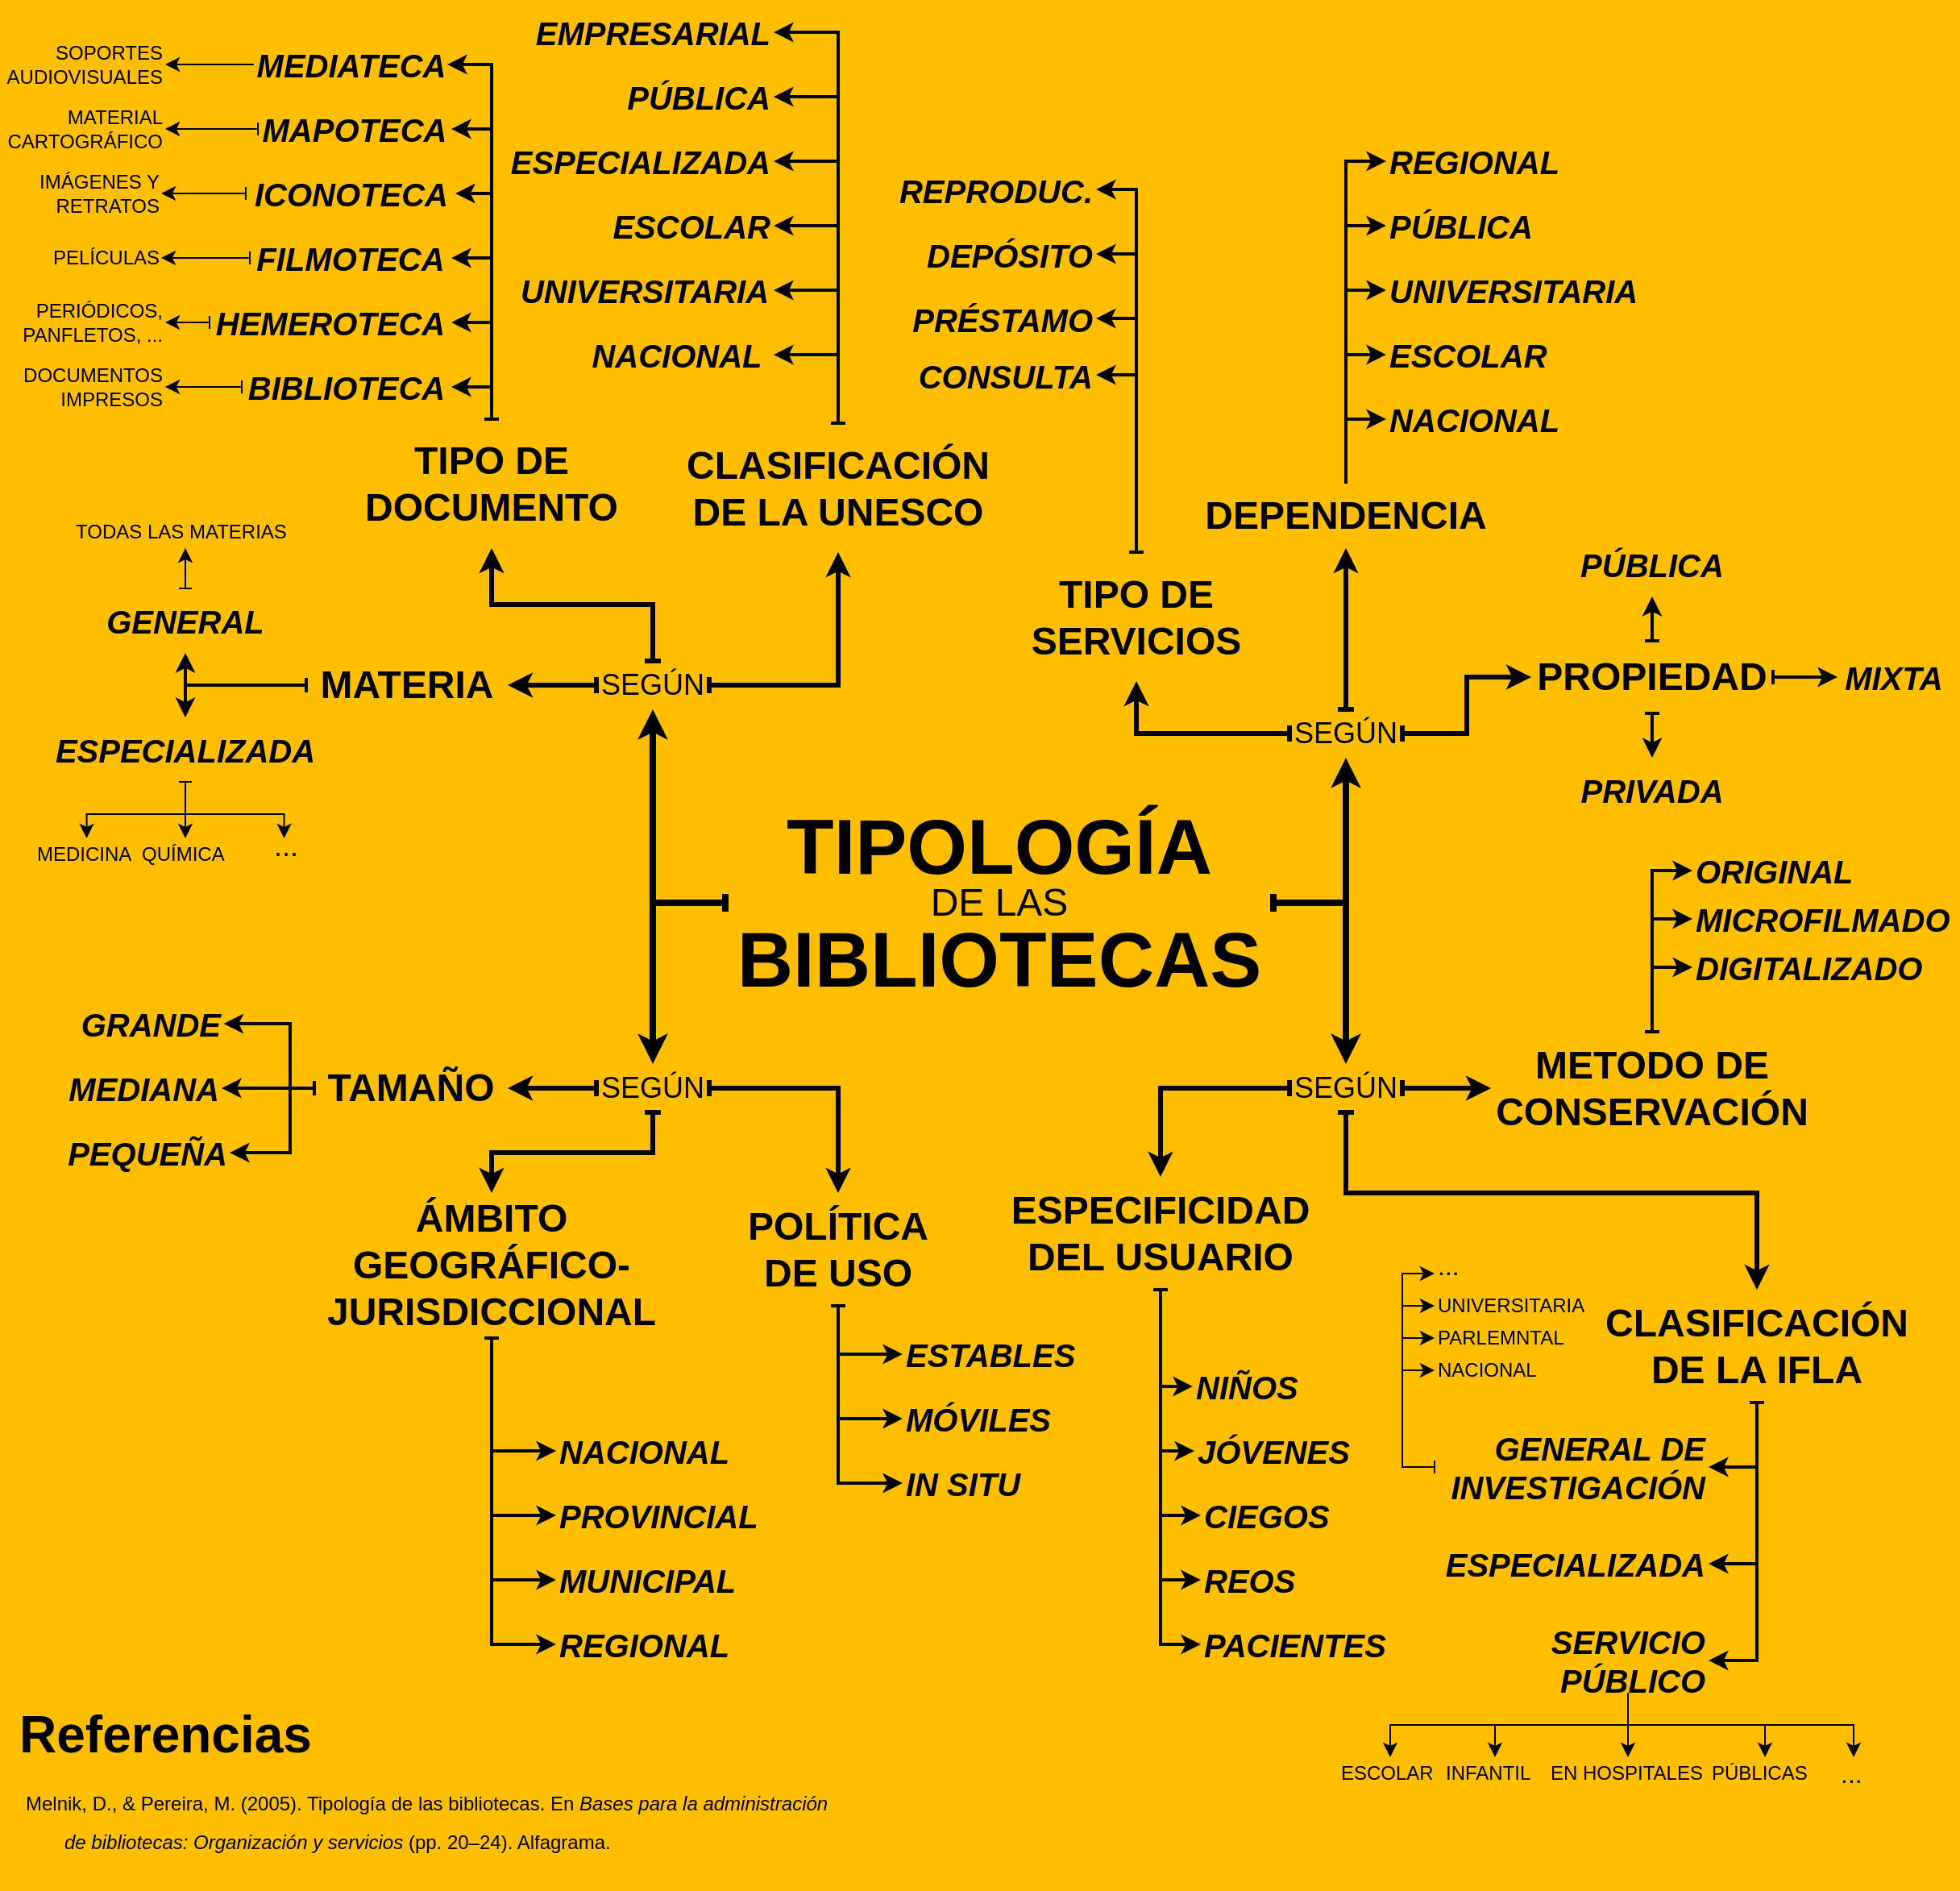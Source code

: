 <mxfile version="26.1.0">
  <diagram name="Page-1" id="4RdD2Ajbpftgob0wdbiJ">
    <mxGraphModel dx="5704" dy="3000" grid="1" gridSize="10" guides="1" tooltips="1" connect="1" arrows="1" fold="1" page="1" pageScale="1" pageWidth="1240" pageHeight="1240" background="#FFBE00" math="0" shadow="0">
      <root>
        <mxCell id="0" />
        <mxCell id="1" parent="0" />
        <mxCell id="UfDScbzbwRzb2aq7oLbs-1" value="&lt;div align=&quot;center&quot;&gt;&lt;font style=&quot;font-size: 48px;&quot; face=&quot;Arial&quot;&gt;&lt;b&gt;TIPOLOGÍA&lt;/b&gt;&lt;/font&gt;&lt;/div&gt;" style="text;html=1;align=center;verticalAlign=middle;whiteSpace=wrap;rounded=0;textShadow=0;" vertex="1" parent="1">
          <mxGeometry x="480" y="550" width="280" height="70" as="geometry" />
        </mxCell>
        <mxCell id="UfDScbzbwRzb2aq7oLbs-2" value="&lt;div align=&quot;center&quot;&gt;&lt;font style=&quot;font-size: 48px;&quot; face=&quot;Arial&quot;&gt;&lt;b&gt;BIBLIOTECAS&lt;/b&gt;&lt;/font&gt;&lt;/div&gt;" style="text;html=1;align=center;verticalAlign=middle;whiteSpace=wrap;rounded=0;textShadow=0;" vertex="1" parent="1">
          <mxGeometry x="455" y="620" width="330" height="70" as="geometry" />
        </mxCell>
        <mxCell id="UfDScbzbwRzb2aq7oLbs-19" style="edgeStyle=orthogonalEdgeStyle;rounded=0;orthogonalLoop=1;jettySize=auto;html=1;exitX=0;exitY=0.5;exitDx=0;exitDy=0;entryX=0.5;entryY=1;entryDx=0;entryDy=0;startArrow=baseDash;startFill=0;strokeWidth=4;" edge="1" parent="1" source="UfDScbzbwRzb2aq7oLbs-3" target="UfDScbzbwRzb2aq7oLbs-14">
          <mxGeometry relative="1" as="geometry" />
        </mxCell>
        <mxCell id="UfDScbzbwRzb2aq7oLbs-94" style="edgeStyle=orthogonalEdgeStyle;rounded=0;orthogonalLoop=1;jettySize=auto;html=1;exitX=1;exitY=0.5;exitDx=0;exitDy=0;entryX=0.5;entryY=1;entryDx=0;entryDy=0;startArrow=baseDash;startFill=0;strokeWidth=4;" edge="1" parent="1" source="UfDScbzbwRzb2aq7oLbs-3" target="UfDScbzbwRzb2aq7oLbs-93">
          <mxGeometry relative="1" as="geometry" />
        </mxCell>
        <mxCell id="UfDScbzbwRzb2aq7oLbs-102" style="edgeStyle=orthogonalEdgeStyle;rounded=0;orthogonalLoop=1;jettySize=auto;html=1;exitX=1;exitY=0.5;exitDx=0;exitDy=0;entryX=0.5;entryY=0;entryDx=0;entryDy=0;strokeWidth=4;" edge="1" parent="1" source="UfDScbzbwRzb2aq7oLbs-3" target="UfDScbzbwRzb2aq7oLbs-101">
          <mxGeometry relative="1" as="geometry" />
        </mxCell>
        <mxCell id="UfDScbzbwRzb2aq7oLbs-110" style="edgeStyle=orthogonalEdgeStyle;rounded=0;orthogonalLoop=1;jettySize=auto;html=1;exitX=0;exitY=0.5;exitDx=0;exitDy=0;entryX=0.5;entryY=0;entryDx=0;entryDy=0;strokeWidth=4;" edge="1" parent="1" source="UfDScbzbwRzb2aq7oLbs-3" target="UfDScbzbwRzb2aq7oLbs-109">
          <mxGeometry relative="1" as="geometry" />
        </mxCell>
        <mxCell id="UfDScbzbwRzb2aq7oLbs-3" value="&lt;div align=&quot;center&quot;&gt;&lt;font style=&quot;font-size: 24px;&quot; face=&quot;Arial&quot;&gt;DE LAS&lt;/font&gt;&lt;/div&gt;" style="text;html=1;align=center;verticalAlign=middle;whiteSpace=wrap;rounded=0;textShadow=0;" vertex="1" parent="1">
          <mxGeometry x="450" y="600" width="340" height="40" as="geometry" />
        </mxCell>
        <mxCell id="UfDScbzbwRzb2aq7oLbs-4" value="&lt;div align=&quot;left&quot;&gt;&lt;font style=&quot;font-size: 32px;&quot; face=&quot;Arial&quot;&gt;&lt;b&gt;Referencias&lt;/b&gt;&lt;/font&gt;&lt;/div&gt;" style="text;html=1;align=left;verticalAlign=middle;whiteSpace=wrap;rounded=0;textShadow=0;" vertex="1" parent="1">
          <mxGeometry x="10" y="1110" width="190" height="51" as="geometry" />
        </mxCell>
        <mxCell id="UfDScbzbwRzb2aq7oLbs-20" value="" style="edgeStyle=orthogonalEdgeStyle;rounded=0;orthogonalLoop=1;jettySize=auto;html=1;strokeWidth=3;startArrow=baseDash;startFill=0;" edge="1" parent="1" source="UfDScbzbwRzb2aq7oLbs-14" target="UfDScbzbwRzb2aq7oLbs-17">
          <mxGeometry relative="1" as="geometry" />
        </mxCell>
        <mxCell id="UfDScbzbwRzb2aq7oLbs-21" style="edgeStyle=orthogonalEdgeStyle;rounded=0;orthogonalLoop=1;jettySize=auto;html=1;entryX=0.5;entryY=1;entryDx=0;entryDy=0;startArrow=baseDash;startFill=0;strokeWidth=3;" edge="1" parent="1" source="UfDScbzbwRzb2aq7oLbs-14" target="UfDScbzbwRzb2aq7oLbs-16">
          <mxGeometry relative="1" as="geometry" />
        </mxCell>
        <mxCell id="UfDScbzbwRzb2aq7oLbs-23" style="edgeStyle=orthogonalEdgeStyle;rounded=0;orthogonalLoop=1;jettySize=auto;html=1;exitX=1;exitY=0.5;exitDx=0;exitDy=0;entryX=0.5;entryY=1;entryDx=0;entryDy=0;startArrow=baseDash;startFill=0;strokeWidth=3;" edge="1" parent="1" source="UfDScbzbwRzb2aq7oLbs-14" target="UfDScbzbwRzb2aq7oLbs-18">
          <mxGeometry relative="1" as="geometry" />
        </mxCell>
        <mxCell id="UfDScbzbwRzb2aq7oLbs-14" value="&lt;font style=&quot;font-size: 18px;&quot; face=&quot;Arial&quot;&gt;SEGÚN&lt;/font&gt;" style="text;html=1;align=center;verticalAlign=middle;whiteSpace=wrap;rounded=0;" vertex="1" parent="1">
          <mxGeometry x="370" y="470" width="70" height="30" as="geometry" />
        </mxCell>
        <mxCell id="UfDScbzbwRzb2aq7oLbs-54" style="edgeStyle=orthogonalEdgeStyle;rounded=0;orthogonalLoop=1;jettySize=auto;html=1;exitX=0.5;exitY=0;exitDx=0;exitDy=0;entryX=1;entryY=0.5;entryDx=0;entryDy=0;startArrow=baseDash;startFill=0;strokeWidth=2;" edge="1" parent="1" source="UfDScbzbwRzb2aq7oLbs-16" target="UfDScbzbwRzb2aq7oLbs-46">
          <mxGeometry relative="1" as="geometry">
            <Array as="points">
              <mxPoint x="305" y="300" />
            </Array>
          </mxGeometry>
        </mxCell>
        <mxCell id="UfDScbzbwRzb2aq7oLbs-55" style="edgeStyle=orthogonalEdgeStyle;rounded=0;orthogonalLoop=1;jettySize=auto;html=1;exitX=0.5;exitY=0;exitDx=0;exitDy=0;entryX=1;entryY=0.5;entryDx=0;entryDy=0;strokeWidth=2;" edge="1" parent="1" source="UfDScbzbwRzb2aq7oLbs-16" target="UfDScbzbwRzb2aq7oLbs-47">
          <mxGeometry relative="1" as="geometry" />
        </mxCell>
        <mxCell id="UfDScbzbwRzb2aq7oLbs-56" style="edgeStyle=orthogonalEdgeStyle;rounded=0;orthogonalLoop=1;jettySize=auto;html=1;exitX=0.5;exitY=0;exitDx=0;exitDy=0;entryX=1;entryY=0.5;entryDx=0;entryDy=0;strokeWidth=2;" edge="1" parent="1" source="UfDScbzbwRzb2aq7oLbs-16" target="UfDScbzbwRzb2aq7oLbs-48">
          <mxGeometry relative="1" as="geometry" />
        </mxCell>
        <mxCell id="UfDScbzbwRzb2aq7oLbs-61" style="edgeStyle=orthogonalEdgeStyle;rounded=0;orthogonalLoop=1;jettySize=auto;html=1;exitX=0.5;exitY=0;exitDx=0;exitDy=0;entryX=1;entryY=0.5;entryDx=0;entryDy=0;strokeWidth=2;" edge="1" parent="1" source="UfDScbzbwRzb2aq7oLbs-16" target="UfDScbzbwRzb2aq7oLbs-49">
          <mxGeometry relative="1" as="geometry" />
        </mxCell>
        <mxCell id="UfDScbzbwRzb2aq7oLbs-62" style="edgeStyle=orthogonalEdgeStyle;rounded=0;orthogonalLoop=1;jettySize=auto;html=1;exitX=0.5;exitY=0;exitDx=0;exitDy=0;entryX=1;entryY=0.5;entryDx=0;entryDy=0;strokeWidth=2;" edge="1" parent="1" source="UfDScbzbwRzb2aq7oLbs-16" target="UfDScbzbwRzb2aq7oLbs-58">
          <mxGeometry relative="1" as="geometry" />
        </mxCell>
        <mxCell id="UfDScbzbwRzb2aq7oLbs-63" style="edgeStyle=orthogonalEdgeStyle;rounded=0;orthogonalLoop=1;jettySize=auto;html=1;exitX=0.5;exitY=0;exitDx=0;exitDy=0;entryX=1;entryY=0.5;entryDx=0;entryDy=0;strokeWidth=2;" edge="1" parent="1" source="UfDScbzbwRzb2aq7oLbs-16" target="UfDScbzbwRzb2aq7oLbs-60">
          <mxGeometry relative="1" as="geometry" />
        </mxCell>
        <mxCell id="UfDScbzbwRzb2aq7oLbs-16" value="&lt;b&gt;&lt;font style=&quot;font-size: 24px;&quot; face=&quot;Arial&quot;&gt;TIPO DE DOCUMENTO&lt;/font&gt;&lt;/b&gt;" style="text;html=1;align=center;verticalAlign=middle;whiteSpace=wrap;rounded=0;" vertex="1" parent="1">
          <mxGeometry x="220" y="320" width="170" height="80" as="geometry" />
        </mxCell>
        <mxCell id="UfDScbzbwRzb2aq7oLbs-28" style="edgeStyle=orthogonalEdgeStyle;rounded=0;orthogonalLoop=1;jettySize=auto;html=1;exitX=0;exitY=0.5;exitDx=0;exitDy=0;entryX=0.5;entryY=1;entryDx=0;entryDy=0;strokeWidth=2;startArrow=baseDash;startFill=0;" edge="1" parent="1" source="UfDScbzbwRzb2aq7oLbs-17" target="UfDScbzbwRzb2aq7oLbs-25">
          <mxGeometry relative="1" as="geometry" />
        </mxCell>
        <mxCell id="UfDScbzbwRzb2aq7oLbs-30" style="edgeStyle=orthogonalEdgeStyle;rounded=0;orthogonalLoop=1;jettySize=auto;html=1;exitX=0;exitY=0.5;exitDx=0;exitDy=0;entryX=0.5;entryY=0;entryDx=0;entryDy=0;startArrow=baseDash;startFill=0;strokeWidth=2;" edge="1" parent="1" source="UfDScbzbwRzb2aq7oLbs-17" target="UfDScbzbwRzb2aq7oLbs-26">
          <mxGeometry relative="1" as="geometry" />
        </mxCell>
        <mxCell id="UfDScbzbwRzb2aq7oLbs-17" value="&lt;b&gt;&lt;font style=&quot;font-size: 24px;&quot; face=&quot;Arial&quot;&gt;MATERIA&lt;/font&gt;&lt;/b&gt;" style="text;html=1;align=center;verticalAlign=middle;whiteSpace=wrap;rounded=0;" vertex="1" parent="1">
          <mxGeometry x="190" y="465" width="125" height="40" as="geometry" />
        </mxCell>
        <mxCell id="UfDScbzbwRzb2aq7oLbs-83" style="edgeStyle=orthogonalEdgeStyle;rounded=0;orthogonalLoop=1;jettySize=auto;html=1;exitX=0.5;exitY=0;exitDx=0;exitDy=0;entryX=1;entryY=0.5;entryDx=0;entryDy=0;strokeWidth=2;" edge="1" parent="1" source="UfDScbzbwRzb2aq7oLbs-18" target="UfDScbzbwRzb2aq7oLbs-82">
          <mxGeometry relative="1" as="geometry" />
        </mxCell>
        <mxCell id="UfDScbzbwRzb2aq7oLbs-85" style="edgeStyle=orthogonalEdgeStyle;rounded=0;orthogonalLoop=1;jettySize=auto;html=1;exitX=0.5;exitY=0;exitDx=0;exitDy=0;entryX=1;entryY=0.5;entryDx=0;entryDy=0;strokeWidth=2;" edge="1" parent="1" source="UfDScbzbwRzb2aq7oLbs-18" target="UfDScbzbwRzb2aq7oLbs-84">
          <mxGeometry relative="1" as="geometry" />
        </mxCell>
        <mxCell id="UfDScbzbwRzb2aq7oLbs-87" style="edgeStyle=orthogonalEdgeStyle;rounded=0;orthogonalLoop=1;jettySize=auto;html=1;entryX=1;entryY=0.5;entryDx=0;entryDy=0;strokeWidth=2;" edge="1" parent="1" source="UfDScbzbwRzb2aq7oLbs-18" target="UfDScbzbwRzb2aq7oLbs-86">
          <mxGeometry relative="1" as="geometry" />
        </mxCell>
        <mxCell id="UfDScbzbwRzb2aq7oLbs-90" style="edgeStyle=orthogonalEdgeStyle;rounded=0;orthogonalLoop=1;jettySize=auto;html=1;exitX=0.5;exitY=0;exitDx=0;exitDy=0;entryX=1;entryY=0.5;entryDx=0;entryDy=0;strokeWidth=2;" edge="1" parent="1" source="UfDScbzbwRzb2aq7oLbs-18" target="UfDScbzbwRzb2aq7oLbs-88">
          <mxGeometry relative="1" as="geometry" />
        </mxCell>
        <mxCell id="UfDScbzbwRzb2aq7oLbs-91" style="edgeStyle=orthogonalEdgeStyle;rounded=0;orthogonalLoop=1;jettySize=auto;html=1;exitX=0.5;exitY=0;exitDx=0;exitDy=0;entryX=1;entryY=0.5;entryDx=0;entryDy=0;strokeWidth=2;" edge="1" parent="1" source="UfDScbzbwRzb2aq7oLbs-18" target="UfDScbzbwRzb2aq7oLbs-89">
          <mxGeometry relative="1" as="geometry" />
        </mxCell>
        <mxCell id="UfDScbzbwRzb2aq7oLbs-205" style="edgeStyle=orthogonalEdgeStyle;rounded=0;orthogonalLoop=1;jettySize=auto;html=1;exitX=0.5;exitY=0;exitDx=0;exitDy=0;entryX=1;entryY=0.5;entryDx=0;entryDy=0;strokeWidth=2;startArrow=baseDash;startFill=0;" edge="1" parent="1" source="UfDScbzbwRzb2aq7oLbs-18" target="UfDScbzbwRzb2aq7oLbs-76">
          <mxGeometry relative="1" as="geometry" />
        </mxCell>
        <mxCell id="UfDScbzbwRzb2aq7oLbs-18" value="&lt;b&gt;&lt;font style=&quot;font-size: 24px;&quot; face=&quot;Arial&quot;&gt;CLASIFICACIÓN DE LA UNESCO&lt;/font&gt;&lt;/b&gt;" style="text;html=1;align=center;verticalAlign=middle;whiteSpace=wrap;rounded=0;" vertex="1" parent="1">
          <mxGeometry x="420" y="322.5" width="200" height="80" as="geometry" />
        </mxCell>
        <mxCell id="UfDScbzbwRzb2aq7oLbs-24" value="&lt;div style=&quot;line-height: 200%;&quot;&gt;&lt;div style=&quot;margin-left: 2em; text-indent: -2em;&quot; class=&quot;csl-bib-body&quot;&gt;&lt;font face=&quot;Arial&quot;&gt;&lt;br&gt;&lt;/font&gt;  &lt;div class=&quot;csl-entry&quot;&gt;&lt;font face=&quot;Arial&quot;&gt;Melnik, D., &amp;amp; Pereira, M. (2005). Tipología de las bibliotecas. En &lt;i&gt;Bases para la administración de bibliotecas: Organización y servicios&lt;/i&gt; (pp. 20–24). Alfagrama.&lt;/font&gt;&lt;/div&gt;&lt;font face=&quot;Arial&quot;&gt;&lt;br&gt;  &lt;span title=&quot;url_ver=Z39.88-2004&amp;amp;ctx_ver=Z39.88-2004&amp;amp;rfr_id=info%3Asid%2Fzotero.org%3A2&amp;amp;rft_val_fmt=info%3Aofi%2Ffmt%3Akev%3Amtx%3Abook&amp;amp;rft.genre=bookitem&amp;amp;rft.atitle=Tipolog%C3%ADa%20de%20las%20bibliotecas&amp;amp;rft.publisher=Alfagrama&amp;amp;rft.aufirst=D&amp;amp;rft.aulast=Melnik&amp;amp;rft.au=D%20Melnik&amp;amp;rft.au=M%20Pereira&amp;amp;rft.date=2005&amp;amp;rft.pages=20-24&amp;amp;rft.spage=20&amp;amp;rft.epage=24&quot; class=&quot;Z3988&quot;&gt;&lt;/span&gt;&lt;br&gt;&lt;/font&gt;&lt;/div&gt;&lt;/div&gt;" style="text;strokeColor=none;fillColor=none;align=left;verticalAlign=middle;spacingLeft=4;spacingRight=4;overflow=hidden;points=[[0,0.5],[1,0.5]];portConstraint=eastwest;rotatable=0;whiteSpace=wrap;html=1;" vertex="1" parent="1">
          <mxGeometry x="10" y="1140" width="520" height="92" as="geometry" />
        </mxCell>
        <mxCell id="UfDScbzbwRzb2aq7oLbs-32" style="edgeStyle=orthogonalEdgeStyle;rounded=0;orthogonalLoop=1;jettySize=auto;html=1;exitX=0.5;exitY=0;exitDx=0;exitDy=0;entryX=0.5;entryY=1;entryDx=0;entryDy=0;startArrow=baseDash;startFill=0;" edge="1" parent="1" source="UfDScbzbwRzb2aq7oLbs-25" target="UfDScbzbwRzb2aq7oLbs-31">
          <mxGeometry relative="1" as="geometry" />
        </mxCell>
        <mxCell id="UfDScbzbwRzb2aq7oLbs-25" value="&lt;i&gt;&lt;font style=&quot;font-size: 20px;&quot;&gt;&lt;b&gt;&lt;font face=&quot;Arial&quot;&gt;GENERAL&lt;/font&gt;&lt;/b&gt;&lt;/font&gt;&lt;/i&gt;" style="text;html=1;align=center;verticalAlign=middle;whiteSpace=wrap;rounded=0;" vertex="1" parent="1">
          <mxGeometry x="55" y="425" width="120" height="40" as="geometry" />
        </mxCell>
        <mxCell id="UfDScbzbwRzb2aq7oLbs-43" style="edgeStyle=orthogonalEdgeStyle;rounded=0;orthogonalLoop=1;jettySize=auto;html=1;exitX=0.5;exitY=1;exitDx=0;exitDy=0;entryX=0.5;entryY=0;entryDx=0;entryDy=0;" edge="1" parent="1" source="UfDScbzbwRzb2aq7oLbs-26" target="UfDScbzbwRzb2aq7oLbs-41">
          <mxGeometry relative="1" as="geometry" />
        </mxCell>
        <mxCell id="UfDScbzbwRzb2aq7oLbs-45" style="edgeStyle=orthogonalEdgeStyle;rounded=0;orthogonalLoop=1;jettySize=auto;html=1;exitX=0.5;exitY=1;exitDx=0;exitDy=0;entryX=0.5;entryY=0;entryDx=0;entryDy=0;" edge="1" parent="1" source="UfDScbzbwRzb2aq7oLbs-26" target="UfDScbzbwRzb2aq7oLbs-44">
          <mxGeometry relative="1" as="geometry" />
        </mxCell>
        <mxCell id="UfDScbzbwRzb2aq7oLbs-26" value="&lt;i&gt;&lt;font style=&quot;font-size: 20px;&quot;&gt;&lt;b&gt;&lt;font face=&quot;Arial&quot;&gt;ESPECIALIZADA&lt;/font&gt;&lt;/b&gt;&lt;/font&gt;&lt;/i&gt;" style="text;html=1;align=center;verticalAlign=middle;whiteSpace=wrap;rounded=0;" vertex="1" parent="1">
          <mxGeometry x="30" y="505" width="170" height="40" as="geometry" />
        </mxCell>
        <mxCell id="UfDScbzbwRzb2aq7oLbs-31" value="&lt;div align=&quot;left&quot;&gt;&lt;font face=&quot;Arial&quot;&gt;TODAS LAS MATERIAS&lt;/font&gt;&lt;/div&gt;" style="text;html=1;align=left;verticalAlign=middle;whiteSpace=wrap;rounded=0;" vertex="1" parent="1">
          <mxGeometry x="45" y="380" width="140" height="20" as="geometry" />
        </mxCell>
        <mxCell id="UfDScbzbwRzb2aq7oLbs-34" style="edgeStyle=orthogonalEdgeStyle;rounded=0;orthogonalLoop=1;jettySize=auto;html=1;startArrow=baseDash;startFill=0;entryX=0.5;entryY=0;entryDx=0;entryDy=0;exitX=0.5;exitY=1;exitDx=0;exitDy=0;" edge="1" parent="1" source="UfDScbzbwRzb2aq7oLbs-26" target="UfDScbzbwRzb2aq7oLbs-35">
          <mxGeometry relative="1" as="geometry">
            <mxPoint x="90" y="550" as="sourcePoint" />
            <mxPoint x="115" y="570" as="targetPoint" />
          </mxGeometry>
        </mxCell>
        <mxCell id="UfDScbzbwRzb2aq7oLbs-35" value="&lt;div align=&quot;left&quot;&gt;&lt;font face=&quot;Arial&quot;&gt;MEDICINA&lt;/font&gt;&lt;/div&gt;" style="text;html=1;align=left;verticalAlign=middle;whiteSpace=wrap;rounded=0;" vertex="1" parent="1">
          <mxGeometry x="21.25" y="580" width="65" height="20" as="geometry" />
        </mxCell>
        <mxCell id="UfDScbzbwRzb2aq7oLbs-41" value="&lt;div align=&quot;left&quot;&gt;&lt;font face=&quot;Arial&quot;&gt;QUÍMICA&lt;/font&gt;&lt;/div&gt;" style="text;html=1;align=left;verticalAlign=middle;whiteSpace=wrap;rounded=0;" vertex="1" parent="1">
          <mxGeometry x="86.25" y="580" width="57.5" height="20" as="geometry" />
        </mxCell>
        <mxCell id="UfDScbzbwRzb2aq7oLbs-44" value="&lt;div align=&quot;left&quot;&gt;&lt;font style=&quot;font-size: 18px;&quot;&gt;...&lt;/font&gt;&lt;/div&gt;" style="text;html=1;align=left;verticalAlign=middle;whiteSpace=wrap;rounded=0;" vertex="1" parent="1">
          <mxGeometry x="167.5" y="580" width="17.5" height="10" as="geometry" />
        </mxCell>
        <mxCell id="UfDScbzbwRzb2aq7oLbs-65" value="" style="edgeStyle=orthogonalEdgeStyle;rounded=0;orthogonalLoop=1;jettySize=auto;html=1;startArrow=baseDash;startFill=0;" edge="1" parent="1" source="UfDScbzbwRzb2aq7oLbs-46" target="UfDScbzbwRzb2aq7oLbs-64">
          <mxGeometry relative="1" as="geometry" />
        </mxCell>
        <mxCell id="UfDScbzbwRzb2aq7oLbs-46" value="&lt;i&gt;&lt;font style=&quot;font-size: 20px;&quot;&gt;&lt;b&gt;&lt;font face=&quot;Arial&quot;&gt;BIBLIOTECA&lt;/font&gt;&lt;/b&gt;&lt;/font&gt;&lt;/i&gt;" style="text;html=1;align=center;verticalAlign=middle;whiteSpace=wrap;rounded=0;" vertex="1" parent="1">
          <mxGeometry x="150" y="280" width="130" height="40" as="geometry" />
        </mxCell>
        <mxCell id="UfDScbzbwRzb2aq7oLbs-67" style="edgeStyle=orthogonalEdgeStyle;rounded=0;orthogonalLoop=1;jettySize=auto;html=1;entryX=1;entryY=0.5;entryDx=0;entryDy=0;startArrow=baseDash;startFill=0;" edge="1" parent="1" source="UfDScbzbwRzb2aq7oLbs-47" target="UfDScbzbwRzb2aq7oLbs-66">
          <mxGeometry relative="1" as="geometry" />
        </mxCell>
        <mxCell id="UfDScbzbwRzb2aq7oLbs-47" value="&lt;i&gt;&lt;font style=&quot;font-size: 20px;&quot;&gt;&lt;b&gt;&lt;font face=&quot;Arial&quot;&gt;HEMEROTECA&lt;/font&gt;&lt;/b&gt;&lt;/font&gt;&lt;/i&gt;" style="text;html=1;align=center;verticalAlign=middle;whiteSpace=wrap;rounded=0;" vertex="1" parent="1">
          <mxGeometry x="130" y="240" width="150" height="40" as="geometry" />
        </mxCell>
        <mxCell id="UfDScbzbwRzb2aq7oLbs-69" value="" style="edgeStyle=orthogonalEdgeStyle;rounded=0;orthogonalLoop=1;jettySize=auto;html=1;startArrow=baseDash;startFill=0;" edge="1" parent="1" source="UfDScbzbwRzb2aq7oLbs-48" target="UfDScbzbwRzb2aq7oLbs-68">
          <mxGeometry relative="1" as="geometry" />
        </mxCell>
        <mxCell id="UfDScbzbwRzb2aq7oLbs-48" value="&lt;i&gt;&lt;font style=&quot;font-size: 20px;&quot;&gt;&lt;b&gt;&lt;font face=&quot;Arial&quot;&gt;FILMOTECA&lt;/font&gt;&lt;/b&gt;&lt;/font&gt;&lt;/i&gt;" style="text;html=1;align=center;verticalAlign=middle;whiteSpace=wrap;rounded=0;" vertex="1" parent="1">
          <mxGeometry x="155" y="200" width="125" height="40" as="geometry" />
        </mxCell>
        <mxCell id="UfDScbzbwRzb2aq7oLbs-71" value="" style="edgeStyle=orthogonalEdgeStyle;rounded=0;orthogonalLoop=1;jettySize=auto;html=1;startArrow=baseDash;startFill=0;" edge="1" parent="1" source="UfDScbzbwRzb2aq7oLbs-49" target="UfDScbzbwRzb2aq7oLbs-70">
          <mxGeometry relative="1" as="geometry" />
        </mxCell>
        <mxCell id="UfDScbzbwRzb2aq7oLbs-49" value="&lt;i&gt;&lt;font style=&quot;font-size: 20px;&quot;&gt;&lt;b&gt;&lt;font face=&quot;Arial&quot;&gt;ICONOTECA&lt;/font&gt;&lt;/b&gt;&lt;/font&gt;&lt;/i&gt;" style="text;html=1;align=center;verticalAlign=middle;whiteSpace=wrap;rounded=0;" vertex="1" parent="1">
          <mxGeometry x="152.5" y="160" width="130" height="40" as="geometry" />
        </mxCell>
        <mxCell id="UfDScbzbwRzb2aq7oLbs-73" value="" style="edgeStyle=orthogonalEdgeStyle;rounded=0;orthogonalLoop=1;jettySize=auto;html=1;startArrow=baseDash;startFill=0;" edge="1" parent="1" source="UfDScbzbwRzb2aq7oLbs-58" target="UfDScbzbwRzb2aq7oLbs-72">
          <mxGeometry relative="1" as="geometry" />
        </mxCell>
        <mxCell id="UfDScbzbwRzb2aq7oLbs-58" value="&lt;i&gt;&lt;font style=&quot;font-size: 20px;&quot;&gt;&lt;b&gt;&lt;font face=&quot;Arial&quot;&gt;MAPOTECA&lt;/font&gt;&lt;/b&gt;&lt;/font&gt;&lt;/i&gt;" style="text;html=1;align=center;verticalAlign=middle;whiteSpace=wrap;rounded=0;" vertex="1" parent="1">
          <mxGeometry x="160" y="120" width="120" height="40" as="geometry" />
        </mxCell>
        <mxCell id="UfDScbzbwRzb2aq7oLbs-75" value="" style="edgeStyle=orthogonalEdgeStyle;rounded=0;orthogonalLoop=1;jettySize=auto;html=1;" edge="1" parent="1" source="UfDScbzbwRzb2aq7oLbs-60" target="UfDScbzbwRzb2aq7oLbs-74">
          <mxGeometry relative="1" as="geometry" />
        </mxCell>
        <mxCell id="UfDScbzbwRzb2aq7oLbs-60" value="&lt;i&gt;&lt;font style=&quot;font-size: 20px;&quot;&gt;&lt;b&gt;&lt;font face=&quot;Arial&quot;&gt;MEDIATECA&lt;/font&gt;&lt;/b&gt;&lt;/font&gt;&lt;/i&gt;" style="text;html=1;align=center;verticalAlign=middle;whiteSpace=wrap;rounded=0;" vertex="1" parent="1">
          <mxGeometry x="157.5" y="80" width="120" height="40" as="geometry" />
        </mxCell>
        <mxCell id="UfDScbzbwRzb2aq7oLbs-64" value="&lt;div align=&quot;right&quot;&gt;&lt;font face=&quot;Arial&quot;&gt;DOCUMENTOS IMPRESOS&lt;/font&gt;&lt;/div&gt;" style="text;html=1;align=right;verticalAlign=middle;whiteSpace=wrap;rounded=0;" vertex="1" parent="1">
          <mxGeometry x="10" y="285" width="92.5" height="30" as="geometry" />
        </mxCell>
        <mxCell id="UfDScbzbwRzb2aq7oLbs-66" value="&lt;div align=&quot;right&quot;&gt;&lt;font face=&quot;Arial&quot;&gt;PERIÓDICOS,&lt;br&gt;PANFLETOS, ...&lt;/font&gt;&lt;/div&gt;" style="text;html=1;align=right;verticalAlign=middle;whiteSpace=wrap;rounded=0;" vertex="1" parent="1">
          <mxGeometry x="10" y="245" width="92.5" height="30" as="geometry" />
        </mxCell>
        <mxCell id="UfDScbzbwRzb2aq7oLbs-68" value="&lt;div align=&quot;right&quot;&gt;&lt;font face=&quot;Arial&quot;&gt;PELÍCULAS&lt;/font&gt;&lt;/div&gt;" style="text;html=1;align=right;verticalAlign=middle;whiteSpace=wrap;rounded=0;" vertex="1" parent="1">
          <mxGeometry x="7.5" y="205" width="92.5" height="30" as="geometry" />
        </mxCell>
        <mxCell id="UfDScbzbwRzb2aq7oLbs-70" value="&lt;div align=&quot;right&quot;&gt;&lt;font face=&quot;Arial&quot;&gt;IMÁGENES Y&lt;br&gt;RETRATOS&lt;/font&gt;&lt;/div&gt;" style="text;html=1;align=right;verticalAlign=middle;whiteSpace=wrap;rounded=0;" vertex="1" parent="1">
          <mxGeometry x="7.5" y="165" width="92.5" height="30" as="geometry" />
        </mxCell>
        <mxCell id="UfDScbzbwRzb2aq7oLbs-72" value="&lt;div align=&quot;right&quot;&gt;&lt;font face=&quot;Arial&quot;&gt;MATERIAL&lt;br&gt;CARTOGRÁFICO&lt;/font&gt;&lt;/div&gt;" style="text;html=1;align=right;verticalAlign=middle;whiteSpace=wrap;rounded=0;" vertex="1" parent="1">
          <mxGeometry y="125" width="102.5" height="30" as="geometry" />
        </mxCell>
        <mxCell id="UfDScbzbwRzb2aq7oLbs-74" value="&lt;div align=&quot;right&quot;&gt;&lt;font face=&quot;Arial&quot;&gt;SOPORTES AUDIOVISUALES&lt;/font&gt;&lt;/div&gt;" style="text;html=1;align=right;verticalAlign=middle;whiteSpace=wrap;rounded=0;" vertex="1" parent="1">
          <mxGeometry x="10" y="85" width="92.5" height="30" as="geometry" />
        </mxCell>
        <mxCell id="UfDScbzbwRzb2aq7oLbs-76" value="&lt;i&gt;&lt;font style=&quot;font-size: 20px;&quot;&gt;&lt;b&gt;&lt;font face=&quot;Arial&quot;&gt;NACIONAL&lt;/font&gt;&lt;/b&gt;&lt;/font&gt;&lt;/i&gt;" style="text;html=1;align=center;verticalAlign=middle;whiteSpace=wrap;rounded=0;" vertex="1" parent="1">
          <mxGeometry x="360" y="260" width="120" height="40" as="geometry" />
        </mxCell>
        <mxCell id="UfDScbzbwRzb2aq7oLbs-82" value="&lt;i&gt;&lt;font style=&quot;font-size: 20px;&quot;&gt;&lt;b&gt;&lt;font face=&quot;Arial&quot;&gt;UNIVERSITARIA&lt;/font&gt;&lt;/b&gt;&lt;/font&gt;&lt;/i&gt;" style="text;html=1;align=center;verticalAlign=middle;whiteSpace=wrap;rounded=0;" vertex="1" parent="1">
          <mxGeometry x="320" y="220" width="160" height="40" as="geometry" />
        </mxCell>
        <mxCell id="UfDScbzbwRzb2aq7oLbs-84" value="&lt;div align=&quot;right&quot;&gt;&lt;i&gt;&lt;font style=&quot;font-size: 20px;&quot;&gt;&lt;b&gt;&lt;font face=&quot;Arial&quot;&gt;ESCOLAR&lt;/font&gt;&lt;/b&gt;&lt;/font&gt;&lt;/i&gt;&lt;/div&gt;" style="text;html=1;align=right;verticalAlign=middle;whiteSpace=wrap;rounded=0;" vertex="1" parent="1">
          <mxGeometry x="320" y="180" width="160" height="40" as="geometry" />
        </mxCell>
        <mxCell id="UfDScbzbwRzb2aq7oLbs-86" value="&lt;div align=&quot;right&quot;&gt;&lt;i&gt;&lt;font style=&quot;font-size: 20px;&quot;&gt;&lt;b&gt;&lt;font face=&quot;Arial&quot;&gt;ESPECIALIZADA&lt;/font&gt;&lt;/b&gt;&lt;/font&gt;&lt;/i&gt;&lt;/div&gt;" style="text;html=1;align=right;verticalAlign=middle;whiteSpace=wrap;rounded=0;" vertex="1" parent="1">
          <mxGeometry x="320" y="140" width="160" height="40" as="geometry" />
        </mxCell>
        <mxCell id="UfDScbzbwRzb2aq7oLbs-88" value="&lt;div align=&quot;right&quot;&gt;&lt;i&gt;&lt;font style=&quot;font-size: 20px;&quot;&gt;&lt;b&gt;&lt;font face=&quot;Arial&quot;&gt;PÚBLICA&lt;/font&gt;&lt;/b&gt;&lt;/font&gt;&lt;/i&gt;&lt;/div&gt;" style="text;html=1;align=right;verticalAlign=middle;whiteSpace=wrap;rounded=0;" vertex="1" parent="1">
          <mxGeometry x="320" y="100" width="160" height="40" as="geometry" />
        </mxCell>
        <mxCell id="UfDScbzbwRzb2aq7oLbs-89" value="&lt;div align=&quot;right&quot;&gt;&lt;i&gt;&lt;font style=&quot;font-size: 20px;&quot;&gt;&lt;b&gt;&lt;font face=&quot;Arial&quot;&gt;EMPRESARIAL&lt;/font&gt;&lt;/b&gt;&lt;/font&gt;&lt;/i&gt;&lt;/div&gt;" style="text;html=1;align=right;verticalAlign=middle;whiteSpace=wrap;rounded=0;" vertex="1" parent="1">
          <mxGeometry x="320" y="60" width="160" height="40" as="geometry" />
        </mxCell>
        <mxCell id="UfDScbzbwRzb2aq7oLbs-96" style="edgeStyle=orthogonalEdgeStyle;rounded=0;orthogonalLoop=1;jettySize=auto;html=1;entryX=0.5;entryY=1;entryDx=0;entryDy=0;strokeWidth=3;startArrow=baseDash;startFill=0;" edge="1" parent="1" source="UfDScbzbwRzb2aq7oLbs-93" target="UfDScbzbwRzb2aq7oLbs-95">
          <mxGeometry relative="1" as="geometry" />
        </mxCell>
        <mxCell id="UfDScbzbwRzb2aq7oLbs-99" style="edgeStyle=orthogonalEdgeStyle;rounded=0;orthogonalLoop=1;jettySize=auto;html=1;exitX=0.5;exitY=0;exitDx=0;exitDy=0;entryX=0.5;entryY=1;entryDx=0;entryDy=0;strokeWidth=3;startArrow=baseDash;startFill=0;" edge="1" parent="1" source="UfDScbzbwRzb2aq7oLbs-93" target="UfDScbzbwRzb2aq7oLbs-97">
          <mxGeometry relative="1" as="geometry" />
        </mxCell>
        <mxCell id="UfDScbzbwRzb2aq7oLbs-100" style="edgeStyle=orthogonalEdgeStyle;rounded=0;orthogonalLoop=1;jettySize=auto;html=1;exitX=1;exitY=0.5;exitDx=0;exitDy=0;entryX=0;entryY=0.5;entryDx=0;entryDy=0;strokeWidth=3;startArrow=baseDash;startFill=0;" edge="1" parent="1" source="UfDScbzbwRzb2aq7oLbs-93" target="UfDScbzbwRzb2aq7oLbs-98">
          <mxGeometry relative="1" as="geometry" />
        </mxCell>
        <mxCell id="UfDScbzbwRzb2aq7oLbs-93" value="&lt;font style=&quot;font-size: 18px;&quot; face=&quot;Arial&quot;&gt;SEGÚN&lt;/font&gt;" style="text;html=1;align=center;verticalAlign=middle;whiteSpace=wrap;rounded=0;" vertex="1" parent="1">
          <mxGeometry x="800" y="500" width="70" height="30" as="geometry" />
        </mxCell>
        <mxCell id="UfDScbzbwRzb2aq7oLbs-124" style="edgeStyle=orthogonalEdgeStyle;rounded=0;orthogonalLoop=1;jettySize=auto;html=1;exitX=0.5;exitY=0;exitDx=0;exitDy=0;entryX=1;entryY=0.5;entryDx=0;entryDy=0;strokeWidth=2;startArrow=baseDash;startFill=0;" edge="1" parent="1" source="UfDScbzbwRzb2aq7oLbs-95" target="UfDScbzbwRzb2aq7oLbs-120">
          <mxGeometry relative="1" as="geometry" />
        </mxCell>
        <mxCell id="UfDScbzbwRzb2aq7oLbs-125" style="edgeStyle=orthogonalEdgeStyle;rounded=0;orthogonalLoop=1;jettySize=auto;html=1;exitX=0.5;exitY=0;exitDx=0;exitDy=0;entryX=1;entryY=0.5;entryDx=0;entryDy=0;strokeWidth=2;startArrow=baseDash;startFill=0;" edge="1" parent="1" source="UfDScbzbwRzb2aq7oLbs-95" target="UfDScbzbwRzb2aq7oLbs-121">
          <mxGeometry relative="1" as="geometry" />
        </mxCell>
        <mxCell id="UfDScbzbwRzb2aq7oLbs-126" style="edgeStyle=orthogonalEdgeStyle;rounded=0;orthogonalLoop=1;jettySize=auto;html=1;exitX=0.5;exitY=0;exitDx=0;exitDy=0;entryX=1;entryY=0.5;entryDx=0;entryDy=0;strokeWidth=2;startArrow=baseDash;startFill=0;" edge="1" parent="1" source="UfDScbzbwRzb2aq7oLbs-95" target="UfDScbzbwRzb2aq7oLbs-122">
          <mxGeometry relative="1" as="geometry" />
        </mxCell>
        <mxCell id="UfDScbzbwRzb2aq7oLbs-127" style="edgeStyle=orthogonalEdgeStyle;rounded=0;orthogonalLoop=1;jettySize=auto;html=1;exitX=0.5;exitY=0;exitDx=0;exitDy=0;entryX=1;entryY=0.5;entryDx=0;entryDy=0;strokeWidth=2;startArrow=baseDash;startFill=0;" edge="1" parent="1" source="UfDScbzbwRzb2aq7oLbs-95" target="UfDScbzbwRzb2aq7oLbs-123">
          <mxGeometry relative="1" as="geometry" />
        </mxCell>
        <mxCell id="UfDScbzbwRzb2aq7oLbs-95" value="&lt;b&gt;&lt;font style=&quot;font-size: 24px;&quot; face=&quot;Arial&quot;&gt;TIPO DE SERVICIOS&lt;/font&gt;&lt;/b&gt;" style="text;html=1;align=center;verticalAlign=middle;whiteSpace=wrap;rounded=0;" vertex="1" parent="1">
          <mxGeometry x="630" y="402.5" width="150" height="80" as="geometry" />
        </mxCell>
        <mxCell id="UfDScbzbwRzb2aq7oLbs-135" style="edgeStyle=orthogonalEdgeStyle;rounded=0;orthogonalLoop=1;jettySize=auto;html=1;exitX=0.5;exitY=0;exitDx=0;exitDy=0;entryX=0;entryY=0.5;entryDx=0;entryDy=0;strokeWidth=2;" edge="1" parent="1" source="UfDScbzbwRzb2aq7oLbs-97" target="UfDScbzbwRzb2aq7oLbs-128">
          <mxGeometry relative="1" as="geometry" />
        </mxCell>
        <mxCell id="UfDScbzbwRzb2aq7oLbs-136" style="edgeStyle=orthogonalEdgeStyle;rounded=0;orthogonalLoop=1;jettySize=auto;html=1;exitX=0.5;exitY=0;exitDx=0;exitDy=0;entryX=0;entryY=0.5;entryDx=0;entryDy=0;strokeWidth=2;" edge="1" parent="1" source="UfDScbzbwRzb2aq7oLbs-97" target="UfDScbzbwRzb2aq7oLbs-130">
          <mxGeometry relative="1" as="geometry" />
        </mxCell>
        <mxCell id="UfDScbzbwRzb2aq7oLbs-137" style="edgeStyle=orthogonalEdgeStyle;rounded=0;orthogonalLoop=1;jettySize=auto;html=1;exitX=0.5;exitY=0;exitDx=0;exitDy=0;entryX=0;entryY=0.5;entryDx=0;entryDy=0;strokeWidth=2;" edge="1" parent="1" source="UfDScbzbwRzb2aq7oLbs-97" target="UfDScbzbwRzb2aq7oLbs-131">
          <mxGeometry relative="1" as="geometry" />
        </mxCell>
        <mxCell id="UfDScbzbwRzb2aq7oLbs-138" style="edgeStyle=orthogonalEdgeStyle;rounded=0;orthogonalLoop=1;jettySize=auto;html=1;exitX=0.5;exitY=0;exitDx=0;exitDy=0;entryX=0;entryY=0.5;entryDx=0;entryDy=0;strokeWidth=2;" edge="1" parent="1" source="UfDScbzbwRzb2aq7oLbs-97" target="UfDScbzbwRzb2aq7oLbs-133">
          <mxGeometry relative="1" as="geometry" />
        </mxCell>
        <mxCell id="UfDScbzbwRzb2aq7oLbs-139" style="edgeStyle=orthogonalEdgeStyle;rounded=0;orthogonalLoop=1;jettySize=auto;html=1;exitX=0.5;exitY=0;exitDx=0;exitDy=0;entryX=0;entryY=0.5;entryDx=0;entryDy=0;strokeWidth=2;" edge="1" parent="1" source="UfDScbzbwRzb2aq7oLbs-97" target="UfDScbzbwRzb2aq7oLbs-134">
          <mxGeometry relative="1" as="geometry" />
        </mxCell>
        <mxCell id="UfDScbzbwRzb2aq7oLbs-97" value="&lt;b&gt;&lt;font style=&quot;font-size: 24px;&quot; face=&quot;Arial&quot;&gt;DEPENDENCIA&lt;/font&gt;&lt;/b&gt;" style="text;html=1;align=center;verticalAlign=middle;whiteSpace=wrap;rounded=0;" vertex="1" parent="1">
          <mxGeometry x="745" y="360" width="180" height="40" as="geometry" />
        </mxCell>
        <mxCell id="UfDScbzbwRzb2aq7oLbs-141" style="edgeStyle=orthogonalEdgeStyle;rounded=0;orthogonalLoop=1;jettySize=auto;html=1;exitX=0.5;exitY=0;exitDx=0;exitDy=0;entryX=0.5;entryY=1;entryDx=0;entryDy=0;strokeWidth=2;startArrow=baseDash;startFill=0;" edge="1" parent="1" source="UfDScbzbwRzb2aq7oLbs-98" target="UfDScbzbwRzb2aq7oLbs-140">
          <mxGeometry relative="1" as="geometry" />
        </mxCell>
        <mxCell id="UfDScbzbwRzb2aq7oLbs-144" value="" style="edgeStyle=orthogonalEdgeStyle;rounded=0;orthogonalLoop=1;jettySize=auto;html=1;strokeWidth=2;startArrow=baseDash;startFill=0;" edge="1" parent="1" source="UfDScbzbwRzb2aq7oLbs-98" target="UfDScbzbwRzb2aq7oLbs-142">
          <mxGeometry relative="1" as="geometry" />
        </mxCell>
        <mxCell id="UfDScbzbwRzb2aq7oLbs-146" style="edgeStyle=orthogonalEdgeStyle;rounded=0;orthogonalLoop=1;jettySize=auto;html=1;exitX=1;exitY=0.5;exitDx=0;exitDy=0;entryX=0;entryY=0.5;entryDx=0;entryDy=0;strokeWidth=2;startArrow=baseDash;startFill=0;" edge="1" parent="1" source="UfDScbzbwRzb2aq7oLbs-98" target="UfDScbzbwRzb2aq7oLbs-145">
          <mxGeometry relative="1" as="geometry" />
        </mxCell>
        <mxCell id="UfDScbzbwRzb2aq7oLbs-98" value="&lt;b&gt;&lt;font style=&quot;font-size: 24px;&quot; face=&quot;Arial&quot;&gt;PROPIEDAD&lt;/font&gt;&lt;/b&gt;" style="text;html=1;align=center;verticalAlign=middle;whiteSpace=wrap;rounded=0;" vertex="1" parent="1">
          <mxGeometry x="950" y="457.5" width="150" height="45" as="geometry" />
        </mxCell>
        <mxCell id="UfDScbzbwRzb2aq7oLbs-111" style="edgeStyle=orthogonalEdgeStyle;rounded=0;orthogonalLoop=1;jettySize=auto;html=1;exitX=1;exitY=0.5;exitDx=0;exitDy=0;entryX=0;entryY=0.5;entryDx=0;entryDy=0;startArrow=baseDash;startFill=0;strokeWidth=3;" edge="1" parent="1" source="UfDScbzbwRzb2aq7oLbs-101" target="UfDScbzbwRzb2aq7oLbs-103">
          <mxGeometry relative="1" as="geometry" />
        </mxCell>
        <mxCell id="UfDScbzbwRzb2aq7oLbs-112" style="edgeStyle=orthogonalEdgeStyle;rounded=0;orthogonalLoop=1;jettySize=auto;html=1;entryX=0.5;entryY=0;entryDx=0;entryDy=0;strokeWidth=3;startArrow=baseDash;startFill=0;" edge="1" parent="1" source="UfDScbzbwRzb2aq7oLbs-101" target="UfDScbzbwRzb2aq7oLbs-104">
          <mxGeometry relative="1" as="geometry">
            <Array as="points">
              <mxPoint x="835" y="800" />
              <mxPoint x="1090" y="800" />
            </Array>
          </mxGeometry>
        </mxCell>
        <mxCell id="UfDScbzbwRzb2aq7oLbs-114" style="edgeStyle=orthogonalEdgeStyle;rounded=0;orthogonalLoop=1;jettySize=auto;html=1;exitX=0;exitY=0.5;exitDx=0;exitDy=0;entryX=0.5;entryY=0;entryDx=0;entryDy=0;strokeWidth=3;startArrow=baseDash;startFill=0;" edge="1" parent="1" source="UfDScbzbwRzb2aq7oLbs-101" target="UfDScbzbwRzb2aq7oLbs-105">
          <mxGeometry relative="1" as="geometry" />
        </mxCell>
        <mxCell id="UfDScbzbwRzb2aq7oLbs-101" value="&lt;font style=&quot;font-size: 18px;&quot; face=&quot;Arial&quot;&gt;SEGÚN&lt;/font&gt;" style="text;html=1;align=center;verticalAlign=middle;whiteSpace=wrap;rounded=0;" vertex="1" parent="1">
          <mxGeometry x="800" y="720" width="70" height="30" as="geometry" />
        </mxCell>
        <mxCell id="UfDScbzbwRzb2aq7oLbs-150" style="edgeStyle=orthogonalEdgeStyle;rounded=0;orthogonalLoop=1;jettySize=auto;html=1;exitX=0.5;exitY=0;exitDx=0;exitDy=0;entryX=0;entryY=0.5;entryDx=0;entryDy=0;strokeWidth=2;startArrow=baseDash;startFill=0;" edge="1" parent="1" source="UfDScbzbwRzb2aq7oLbs-103" target="UfDScbzbwRzb2aq7oLbs-149">
          <mxGeometry relative="1" as="geometry" />
        </mxCell>
        <mxCell id="UfDScbzbwRzb2aq7oLbs-151" style="edgeStyle=orthogonalEdgeStyle;rounded=0;orthogonalLoop=1;jettySize=auto;html=1;exitX=0.5;exitY=0;exitDx=0;exitDy=0;entryX=0;entryY=0.5;entryDx=0;entryDy=0;strokeWidth=2;startArrow=baseDash;startFill=0;" edge="1" parent="1" source="UfDScbzbwRzb2aq7oLbs-103" target="UfDScbzbwRzb2aq7oLbs-148">
          <mxGeometry relative="1" as="geometry" />
        </mxCell>
        <mxCell id="UfDScbzbwRzb2aq7oLbs-152" style="edgeStyle=orthogonalEdgeStyle;rounded=0;orthogonalLoop=1;jettySize=auto;html=1;exitX=0.5;exitY=0;exitDx=0;exitDy=0;entryX=0;entryY=0.5;entryDx=0;entryDy=0;strokeWidth=2;startArrow=baseDash;startFill=0;" edge="1" parent="1" source="UfDScbzbwRzb2aq7oLbs-103" target="UfDScbzbwRzb2aq7oLbs-147">
          <mxGeometry relative="1" as="geometry" />
        </mxCell>
        <mxCell id="UfDScbzbwRzb2aq7oLbs-103" value="&lt;b&gt;&lt;font style=&quot;font-size: 24px;&quot; face=&quot;Arial&quot;&gt;METODO DE&lt;br&gt;CONSERVACIÓN&lt;/font&gt;&lt;/b&gt;" style="text;html=1;align=center;verticalAlign=middle;whiteSpace=wrap;rounded=0;" vertex="1" parent="1">
          <mxGeometry x="925" y="700" width="200" height="70" as="geometry" />
        </mxCell>
        <mxCell id="UfDScbzbwRzb2aq7oLbs-156" style="edgeStyle=orthogonalEdgeStyle;rounded=0;orthogonalLoop=1;jettySize=auto;html=1;exitX=0.5;exitY=1;exitDx=0;exitDy=0;entryX=1;entryY=0.5;entryDx=0;entryDy=0;strokeWidth=2;startArrow=baseDash;startFill=0;" edge="1" parent="1" source="UfDScbzbwRzb2aq7oLbs-104" target="UfDScbzbwRzb2aq7oLbs-153">
          <mxGeometry relative="1" as="geometry" />
        </mxCell>
        <mxCell id="UfDScbzbwRzb2aq7oLbs-157" style="edgeStyle=orthogonalEdgeStyle;rounded=0;orthogonalLoop=1;jettySize=auto;html=1;exitX=0.5;exitY=1;exitDx=0;exitDy=0;entryX=1;entryY=0.5;entryDx=0;entryDy=0;strokeWidth=2;startArrow=baseDash;startFill=0;" edge="1" parent="1" source="UfDScbzbwRzb2aq7oLbs-104" target="UfDScbzbwRzb2aq7oLbs-154">
          <mxGeometry relative="1" as="geometry" />
        </mxCell>
        <mxCell id="UfDScbzbwRzb2aq7oLbs-158" style="edgeStyle=orthogonalEdgeStyle;rounded=0;orthogonalLoop=1;jettySize=auto;html=1;exitX=0.5;exitY=1;exitDx=0;exitDy=0;entryX=1;entryY=0.5;entryDx=0;entryDy=0;strokeWidth=2;startArrow=baseDash;startFill=0;" edge="1" parent="1" source="UfDScbzbwRzb2aq7oLbs-104" target="UfDScbzbwRzb2aq7oLbs-155">
          <mxGeometry relative="1" as="geometry" />
        </mxCell>
        <mxCell id="UfDScbzbwRzb2aq7oLbs-104" value="&lt;b&gt;&lt;font style=&quot;font-size: 24px;&quot; face=&quot;Arial&quot;&gt;CLASIFICACIÓN&lt;br&gt;DE LA IFLA&lt;/font&gt;&lt;/b&gt;" style="text;html=1;align=center;verticalAlign=middle;whiteSpace=wrap;rounded=0;" vertex="1" parent="1">
          <mxGeometry x="990" y="860" width="200" height="70" as="geometry" />
        </mxCell>
        <mxCell id="UfDScbzbwRzb2aq7oLbs-186" style="edgeStyle=orthogonalEdgeStyle;rounded=0;orthogonalLoop=1;jettySize=auto;html=1;exitX=0.5;exitY=1;exitDx=0;exitDy=0;entryX=0;entryY=0.5;entryDx=0;entryDy=0;startArrow=baseDash;startFill=0;strokeWidth=2;" edge="1" parent="1" source="UfDScbzbwRzb2aq7oLbs-105" target="UfDScbzbwRzb2aq7oLbs-181">
          <mxGeometry relative="1" as="geometry">
            <Array as="points">
              <mxPoint x="720" y="920" />
            </Array>
          </mxGeometry>
        </mxCell>
        <mxCell id="UfDScbzbwRzb2aq7oLbs-187" style="edgeStyle=orthogonalEdgeStyle;rounded=0;orthogonalLoop=1;jettySize=auto;html=1;exitX=0.5;exitY=1;exitDx=0;exitDy=0;entryX=0;entryY=0.5;entryDx=0;entryDy=0;startArrow=baseDash;startFill=0;strokeWidth=2;" edge="1" parent="1" source="UfDScbzbwRzb2aq7oLbs-105" target="UfDScbzbwRzb2aq7oLbs-182">
          <mxGeometry relative="1" as="geometry" />
        </mxCell>
        <mxCell id="UfDScbzbwRzb2aq7oLbs-188" style="edgeStyle=orthogonalEdgeStyle;rounded=0;orthogonalLoop=1;jettySize=auto;html=1;exitX=0.5;exitY=1;exitDx=0;exitDy=0;entryX=0;entryY=0.5;entryDx=0;entryDy=0;startArrow=baseDash;startFill=0;strokeWidth=2;" edge="1" parent="1" source="UfDScbzbwRzb2aq7oLbs-105" target="UfDScbzbwRzb2aq7oLbs-183">
          <mxGeometry relative="1" as="geometry" />
        </mxCell>
        <mxCell id="UfDScbzbwRzb2aq7oLbs-189" style="edgeStyle=orthogonalEdgeStyle;rounded=0;orthogonalLoop=1;jettySize=auto;html=1;exitX=0.5;exitY=1;exitDx=0;exitDy=0;entryX=0;entryY=0.5;entryDx=0;entryDy=0;startArrow=baseDash;startFill=0;strokeWidth=2;" edge="1" parent="1" source="UfDScbzbwRzb2aq7oLbs-105" target="UfDScbzbwRzb2aq7oLbs-184">
          <mxGeometry relative="1" as="geometry" />
        </mxCell>
        <mxCell id="UfDScbzbwRzb2aq7oLbs-190" style="edgeStyle=orthogonalEdgeStyle;rounded=0;orthogonalLoop=1;jettySize=auto;html=1;exitX=0.5;exitY=1;exitDx=0;exitDy=0;entryX=0;entryY=0.5;entryDx=0;entryDy=0;startArrow=baseDash;startFill=0;strokeWidth=2;" edge="1" parent="1" source="UfDScbzbwRzb2aq7oLbs-105" target="UfDScbzbwRzb2aq7oLbs-185">
          <mxGeometry relative="1" as="geometry" />
        </mxCell>
        <mxCell id="UfDScbzbwRzb2aq7oLbs-105" value="&lt;b&gt;&lt;font style=&quot;font-size: 24px;&quot; face=&quot;Arial&quot;&gt;ESPECIFICIDAD DEL USUARIO&lt;/font&gt;&lt;/b&gt;" style="text;html=1;align=center;verticalAlign=middle;whiteSpace=wrap;rounded=0;" vertex="1" parent="1">
          <mxGeometry x="620" y="790" width="200" height="70" as="geometry" />
        </mxCell>
        <mxCell id="UfDScbzbwRzb2aq7oLbs-194" style="edgeStyle=orthogonalEdgeStyle;rounded=0;orthogonalLoop=1;jettySize=auto;html=1;entryX=0;entryY=0.5;entryDx=0;entryDy=0;strokeWidth=2;startArrow=baseDash;startFill=0;" edge="1" parent="1" source="UfDScbzbwRzb2aq7oLbs-106" target="UfDScbzbwRzb2aq7oLbs-191">
          <mxGeometry relative="1" as="geometry" />
        </mxCell>
        <mxCell id="UfDScbzbwRzb2aq7oLbs-195" style="edgeStyle=orthogonalEdgeStyle;rounded=0;orthogonalLoop=1;jettySize=auto;html=1;exitX=0.5;exitY=1;exitDx=0;exitDy=0;entryX=0;entryY=0.5;entryDx=0;entryDy=0;strokeWidth=2;startArrow=baseDash;startFill=0;" edge="1" parent="1" source="UfDScbzbwRzb2aq7oLbs-106" target="UfDScbzbwRzb2aq7oLbs-192">
          <mxGeometry relative="1" as="geometry" />
        </mxCell>
        <mxCell id="UfDScbzbwRzb2aq7oLbs-196" style="edgeStyle=orthogonalEdgeStyle;rounded=0;orthogonalLoop=1;jettySize=auto;html=1;exitX=0.5;exitY=1;exitDx=0;exitDy=0;entryX=0;entryY=0.5;entryDx=0;entryDy=0;strokeWidth=2;startArrow=baseDash;startFill=0;" edge="1" parent="1" source="UfDScbzbwRzb2aq7oLbs-106" target="UfDScbzbwRzb2aq7oLbs-193">
          <mxGeometry relative="1" as="geometry" />
        </mxCell>
        <mxCell id="UfDScbzbwRzb2aq7oLbs-106" value="&lt;b&gt;&lt;font style=&quot;font-size: 24px;&quot; face=&quot;Arial&quot;&gt;POLÍTICA DE USO&lt;/font&gt;&lt;/b&gt;" style="text;html=1;align=center;verticalAlign=middle;whiteSpace=wrap;rounded=0;" vertex="1" parent="1">
          <mxGeometry x="460" y="800" width="120" height="70" as="geometry" />
        </mxCell>
        <mxCell id="UfDScbzbwRzb2aq7oLbs-201" style="edgeStyle=orthogonalEdgeStyle;rounded=0;orthogonalLoop=1;jettySize=auto;html=1;entryX=0;entryY=0.5;entryDx=0;entryDy=0;strokeWidth=2;startArrow=baseDash;startFill=0;" edge="1" parent="1" source="UfDScbzbwRzb2aq7oLbs-107" target="UfDScbzbwRzb2aq7oLbs-197">
          <mxGeometry relative="1" as="geometry" />
        </mxCell>
        <mxCell id="UfDScbzbwRzb2aq7oLbs-202" style="edgeStyle=orthogonalEdgeStyle;rounded=0;orthogonalLoop=1;jettySize=auto;html=1;exitX=0.5;exitY=1;exitDx=0;exitDy=0;entryX=0;entryY=0.5;entryDx=0;entryDy=0;strokeWidth=2;startArrow=baseDash;startFill=0;" edge="1" parent="1" source="UfDScbzbwRzb2aq7oLbs-107" target="UfDScbzbwRzb2aq7oLbs-198">
          <mxGeometry relative="1" as="geometry" />
        </mxCell>
        <mxCell id="UfDScbzbwRzb2aq7oLbs-203" style="edgeStyle=orthogonalEdgeStyle;rounded=0;orthogonalLoop=1;jettySize=auto;html=1;exitX=0.5;exitY=1;exitDx=0;exitDy=0;entryX=0;entryY=0.5;entryDx=0;entryDy=0;strokeWidth=2;startArrow=baseDash;startFill=0;" edge="1" parent="1" source="UfDScbzbwRzb2aq7oLbs-107" target="UfDScbzbwRzb2aq7oLbs-199">
          <mxGeometry relative="1" as="geometry" />
        </mxCell>
        <mxCell id="UfDScbzbwRzb2aq7oLbs-204" style="edgeStyle=orthogonalEdgeStyle;rounded=0;orthogonalLoop=1;jettySize=auto;html=1;exitX=0.5;exitY=1;exitDx=0;exitDy=0;entryX=0;entryY=0.5;entryDx=0;entryDy=0;strokeWidth=2;startArrow=baseDash;startFill=0;" edge="1" parent="1" source="UfDScbzbwRzb2aq7oLbs-107" target="UfDScbzbwRzb2aq7oLbs-200">
          <mxGeometry relative="1" as="geometry" />
        </mxCell>
        <mxCell id="UfDScbzbwRzb2aq7oLbs-107" value="&lt;b&gt;&lt;font style=&quot;font-size: 24px;&quot; face=&quot;Arial&quot;&gt;ÁMBITO GEOGRÁFICO-&lt;br&gt;JURISDICCIONAL&lt;/font&gt;&lt;/b&gt;" style="text;html=1;align=center;verticalAlign=middle;whiteSpace=wrap;rounded=0;" vertex="1" parent="1">
          <mxGeometry x="205" y="800" width="200" height="90" as="geometry" />
        </mxCell>
        <mxCell id="UfDScbzbwRzb2aq7oLbs-212" style="edgeStyle=orthogonalEdgeStyle;rounded=0;orthogonalLoop=1;jettySize=auto;html=1;exitX=0;exitY=0.5;exitDx=0;exitDy=0;entryX=1;entryY=0.5;entryDx=0;entryDy=0;strokeWidth=2;startArrow=baseDash;startFill=0;" edge="1" parent="1" source="UfDScbzbwRzb2aq7oLbs-108" target="UfDScbzbwRzb2aq7oLbs-206">
          <mxGeometry relative="1" as="geometry">
            <Array as="points">
              <mxPoint x="180" y="735" />
              <mxPoint x="180" y="695" />
            </Array>
          </mxGeometry>
        </mxCell>
        <mxCell id="UfDScbzbwRzb2aq7oLbs-213" style="edgeStyle=orthogonalEdgeStyle;rounded=0;orthogonalLoop=1;jettySize=auto;html=1;exitX=0;exitY=0.5;exitDx=0;exitDy=0;entryX=1;entryY=0.5;entryDx=0;entryDy=0;strokeWidth=2;startArrow=baseDash;startFill=0;" edge="1" parent="1" source="UfDScbzbwRzb2aq7oLbs-108" target="UfDScbzbwRzb2aq7oLbs-207">
          <mxGeometry relative="1" as="geometry" />
        </mxCell>
        <mxCell id="UfDScbzbwRzb2aq7oLbs-214" style="edgeStyle=orthogonalEdgeStyle;rounded=0;orthogonalLoop=1;jettySize=auto;html=1;exitX=0;exitY=0.5;exitDx=0;exitDy=0;entryX=1;entryY=0.5;entryDx=0;entryDy=0;strokeWidth=2;startArrow=baseDash;startFill=0;" edge="1" parent="1" source="UfDScbzbwRzb2aq7oLbs-108" target="UfDScbzbwRzb2aq7oLbs-208">
          <mxGeometry relative="1" as="geometry">
            <Array as="points">
              <mxPoint x="180" y="735" />
              <mxPoint x="180" y="775" />
            </Array>
          </mxGeometry>
        </mxCell>
        <mxCell id="UfDScbzbwRzb2aq7oLbs-108" value="&lt;b&gt;&lt;font style=&quot;font-size: 24px;&quot; face=&quot;Arial&quot;&gt;TAMAÑO&lt;/font&gt;&lt;/b&gt;" style="text;html=1;align=center;verticalAlign=middle;whiteSpace=wrap;rounded=0;" vertex="1" parent="1">
          <mxGeometry x="195" y="715" width="120" height="40" as="geometry" />
        </mxCell>
        <mxCell id="UfDScbzbwRzb2aq7oLbs-115" style="edgeStyle=orthogonalEdgeStyle;rounded=0;orthogonalLoop=1;jettySize=auto;html=1;exitX=0;exitY=0.5;exitDx=0;exitDy=0;entryX=1;entryY=0.5;entryDx=0;entryDy=0;strokeWidth=3;startArrow=baseDash;startFill=0;" edge="1" parent="1" source="UfDScbzbwRzb2aq7oLbs-109" target="UfDScbzbwRzb2aq7oLbs-108">
          <mxGeometry relative="1" as="geometry" />
        </mxCell>
        <mxCell id="UfDScbzbwRzb2aq7oLbs-116" style="edgeStyle=orthogonalEdgeStyle;rounded=0;orthogonalLoop=1;jettySize=auto;html=1;exitX=0.5;exitY=1;exitDx=0;exitDy=0;entryX=0.5;entryY=0;entryDx=0;entryDy=0;startArrow=baseDash;startFill=0;strokeWidth=3;" edge="1" parent="1" source="UfDScbzbwRzb2aq7oLbs-109" target="UfDScbzbwRzb2aq7oLbs-107">
          <mxGeometry relative="1" as="geometry" />
        </mxCell>
        <mxCell id="UfDScbzbwRzb2aq7oLbs-117" style="edgeStyle=orthogonalEdgeStyle;rounded=0;orthogonalLoop=1;jettySize=auto;html=1;exitX=1;exitY=0.5;exitDx=0;exitDy=0;entryX=0.5;entryY=0;entryDx=0;entryDy=0;strokeWidth=3;startArrow=baseDash;startFill=0;" edge="1" parent="1" source="UfDScbzbwRzb2aq7oLbs-109" target="UfDScbzbwRzb2aq7oLbs-106">
          <mxGeometry relative="1" as="geometry" />
        </mxCell>
        <mxCell id="UfDScbzbwRzb2aq7oLbs-109" value="&lt;font style=&quot;font-size: 18px;&quot; face=&quot;Arial&quot;&gt;SEGÚN&lt;/font&gt;" style="text;html=1;align=center;verticalAlign=middle;whiteSpace=wrap;rounded=0;" vertex="1" parent="1">
          <mxGeometry x="370" y="720" width="70" height="30" as="geometry" />
        </mxCell>
        <mxCell id="UfDScbzbwRzb2aq7oLbs-120" value="&lt;div align=&quot;right&quot;&gt;&lt;i&gt;&lt;font style=&quot;font-size: 20px;&quot;&gt;&lt;b&gt;&lt;font face=&quot;Arial&quot;&gt;CONSULTA&lt;/font&gt;&lt;/b&gt;&lt;/font&gt;&lt;/i&gt;&lt;/div&gt;" style="text;html=1;align=right;verticalAlign=middle;whiteSpace=wrap;rounded=0;" vertex="1" parent="1">
          <mxGeometry x="560" y="272.5" width="120" height="40" as="geometry" />
        </mxCell>
        <mxCell id="UfDScbzbwRzb2aq7oLbs-121" value="&lt;div align=&quot;right&quot;&gt;&lt;i&gt;&lt;font style=&quot;font-size: 20px;&quot;&gt;&lt;b&gt;&lt;font face=&quot;Arial&quot;&gt;PRÉSTAMO&lt;/font&gt;&lt;/b&gt;&lt;/font&gt;&lt;/i&gt;&lt;/div&gt;" style="text;html=1;align=right;verticalAlign=middle;whiteSpace=wrap;rounded=0;" vertex="1" parent="1">
          <mxGeometry x="560" y="237.5" width="120" height="40" as="geometry" />
        </mxCell>
        <mxCell id="UfDScbzbwRzb2aq7oLbs-122" value="&lt;div align=&quot;right&quot;&gt;&lt;i&gt;&lt;font style=&quot;font-size: 20px;&quot;&gt;&lt;b&gt;&lt;font face=&quot;Arial&quot;&gt;DEPÓSITO&lt;/font&gt;&lt;/b&gt;&lt;/font&gt;&lt;/i&gt;&lt;/div&gt;" style="text;html=1;align=right;verticalAlign=middle;whiteSpace=wrap;rounded=0;" vertex="1" parent="1">
          <mxGeometry x="560" y="197.5" width="120" height="40" as="geometry" />
        </mxCell>
        <mxCell id="UfDScbzbwRzb2aq7oLbs-123" value="&lt;div align=&quot;right&quot;&gt;&lt;i&gt;&lt;font style=&quot;font-size: 20px;&quot;&gt;&lt;b&gt;&lt;font face=&quot;Arial&quot;&gt;REPRODUC.&lt;/font&gt;&lt;/b&gt;&lt;/font&gt;&lt;/i&gt;&lt;/div&gt;" style="text;html=1;align=right;verticalAlign=middle;whiteSpace=wrap;rounded=0;" vertex="1" parent="1">
          <mxGeometry x="560" y="157.5" width="120" height="40" as="geometry" />
        </mxCell>
        <mxCell id="UfDScbzbwRzb2aq7oLbs-128" value="&lt;div align=&quot;left&quot;&gt;&lt;i&gt;&lt;font style=&quot;font-size: 20px;&quot;&gt;&lt;b&gt;&lt;font face=&quot;Arial&quot;&gt;NACIONAL&lt;/font&gt;&lt;/b&gt;&lt;/font&gt;&lt;/i&gt;&lt;/div&gt;" style="text;html=1;align=left;verticalAlign=middle;whiteSpace=wrap;rounded=0;" vertex="1" parent="1">
          <mxGeometry x="860" y="300" width="120" height="40" as="geometry" />
        </mxCell>
        <mxCell id="UfDScbzbwRzb2aq7oLbs-130" value="&lt;div align=&quot;left&quot;&gt;&lt;i&gt;&lt;font style=&quot;font-size: 20px;&quot;&gt;&lt;b&gt;&lt;font face=&quot;Arial&quot;&gt;ESCOLAR&lt;/font&gt;&lt;/b&gt;&lt;/font&gt;&lt;/i&gt;&lt;/div&gt;" style="text;html=1;align=left;verticalAlign=middle;whiteSpace=wrap;rounded=0;" vertex="1" parent="1">
          <mxGeometry x="860" y="260" width="120" height="40" as="geometry" />
        </mxCell>
        <mxCell id="UfDScbzbwRzb2aq7oLbs-131" value="&lt;div align=&quot;left&quot;&gt;&lt;i&gt;&lt;font style=&quot;font-size: 20px;&quot;&gt;&lt;b&gt;&lt;font face=&quot;Arial&quot;&gt;UNIVERSITARIA&lt;/font&gt;&lt;/b&gt;&lt;/font&gt;&lt;/i&gt;&lt;/div&gt;" style="text;html=1;align=left;verticalAlign=middle;whiteSpace=wrap;rounded=0;" vertex="1" parent="1">
          <mxGeometry x="860" y="220" width="160" height="40" as="geometry" />
        </mxCell>
        <mxCell id="UfDScbzbwRzb2aq7oLbs-133" value="&lt;div align=&quot;left&quot;&gt;&lt;i&gt;&lt;font style=&quot;font-size: 20px;&quot;&gt;&lt;b&gt;&lt;font face=&quot;Arial&quot;&gt;PÚBLICA&lt;/font&gt;&lt;/b&gt;&lt;/font&gt;&lt;/i&gt;&lt;/div&gt;" style="text;html=1;align=left;verticalAlign=middle;whiteSpace=wrap;rounded=0;" vertex="1" parent="1">
          <mxGeometry x="860" y="180" width="160" height="40" as="geometry" />
        </mxCell>
        <mxCell id="UfDScbzbwRzb2aq7oLbs-134" value="&lt;div align=&quot;left&quot;&gt;&lt;i&gt;&lt;font style=&quot;font-size: 20px;&quot;&gt;&lt;b&gt;&lt;font face=&quot;Arial&quot;&gt;REGIONAL&lt;/font&gt;&lt;/b&gt;&lt;/font&gt;&lt;/i&gt;&lt;/div&gt;" style="text;html=1;align=left;verticalAlign=middle;whiteSpace=wrap;rounded=0;" vertex="1" parent="1">
          <mxGeometry x="860" y="140" width="160" height="40" as="geometry" />
        </mxCell>
        <mxCell id="UfDScbzbwRzb2aq7oLbs-140" value="&lt;div align=&quot;center&quot;&gt;&lt;i&gt;&lt;font style=&quot;font-size: 20px;&quot;&gt;&lt;b&gt;&lt;font face=&quot;Arial&quot;&gt;PÚBLICA&lt;/font&gt;&lt;/b&gt;&lt;/font&gt;&lt;/i&gt;&lt;/div&gt;" style="text;html=1;align=center;verticalAlign=middle;whiteSpace=wrap;rounded=0;" vertex="1" parent="1">
          <mxGeometry x="975" y="390" width="100" height="40" as="geometry" />
        </mxCell>
        <mxCell id="UfDScbzbwRzb2aq7oLbs-142" value="&lt;div align=&quot;center&quot;&gt;&lt;i&gt;&lt;font style=&quot;font-size: 20px;&quot;&gt;&lt;b&gt;&lt;font face=&quot;Arial&quot;&gt;PRIVADA&lt;/font&gt;&lt;/b&gt;&lt;/font&gt;&lt;/i&gt;&lt;/div&gt;" style="text;html=1;align=center;verticalAlign=middle;whiteSpace=wrap;rounded=0;" vertex="1" parent="1">
          <mxGeometry x="975" y="530" width="100" height="40" as="geometry" />
        </mxCell>
        <mxCell id="UfDScbzbwRzb2aq7oLbs-145" value="&lt;div align=&quot;center&quot;&gt;&lt;i&gt;&lt;font style=&quot;font-size: 20px;&quot;&gt;&lt;b&gt;&lt;font face=&quot;Arial&quot;&gt;MIXTA&lt;/font&gt;&lt;/b&gt;&lt;/font&gt;&lt;/i&gt;&lt;/div&gt;" style="text;html=1;align=center;verticalAlign=middle;whiteSpace=wrap;rounded=0;" vertex="1" parent="1">
          <mxGeometry x="1140" y="460" width="70" height="40" as="geometry" />
        </mxCell>
        <mxCell id="UfDScbzbwRzb2aq7oLbs-147" value="&lt;div align=&quot;left&quot;&gt;&lt;i&gt;&lt;font style=&quot;font-size: 20px;&quot;&gt;&lt;b&gt;&lt;font face=&quot;Arial&quot;&gt;ORIGINAL&lt;/font&gt;&lt;/b&gt;&lt;/font&gt;&lt;/i&gt;&lt;/div&gt;" style="text;html=1;align=left;verticalAlign=middle;whiteSpace=wrap;rounded=0;" vertex="1" parent="1">
          <mxGeometry x="1050" y="580" width="150" height="40" as="geometry" />
        </mxCell>
        <mxCell id="UfDScbzbwRzb2aq7oLbs-148" value="&lt;div align=&quot;left&quot;&gt;&lt;i&gt;&lt;font style=&quot;font-size: 20px;&quot;&gt;&lt;b&gt;&lt;font face=&quot;Arial&quot;&gt;MICROFILMADO&lt;/font&gt;&lt;/b&gt;&lt;/font&gt;&lt;/i&gt;&lt;/div&gt;" style="text;html=1;align=left;verticalAlign=middle;whiteSpace=wrap;rounded=0;" vertex="1" parent="1">
          <mxGeometry x="1050" y="610" width="160" height="40" as="geometry" />
        </mxCell>
        <mxCell id="UfDScbzbwRzb2aq7oLbs-149" value="&lt;div align=&quot;left&quot;&gt;&lt;i&gt;&lt;font style=&quot;font-size: 20px;&quot;&gt;&lt;b&gt;&lt;font face=&quot;Arial&quot;&gt;DIGITALIZADO&lt;/font&gt;&lt;/b&gt;&lt;/font&gt;&lt;/i&gt;&lt;/div&gt;" style="text;html=1;align=left;verticalAlign=middle;whiteSpace=wrap;rounded=0;" vertex="1" parent="1">
          <mxGeometry x="1050" y="640" width="165" height="40" as="geometry" />
        </mxCell>
        <mxCell id="UfDScbzbwRzb2aq7oLbs-163" style="edgeStyle=orthogonalEdgeStyle;rounded=0;orthogonalLoop=1;jettySize=auto;html=1;exitX=0;exitY=0.5;exitDx=0;exitDy=0;entryX=0;entryY=0.5;entryDx=0;entryDy=0;startArrow=baseDash;startFill=0;" edge="1" parent="1" source="UfDScbzbwRzb2aq7oLbs-153" target="UfDScbzbwRzb2aq7oLbs-159">
          <mxGeometry relative="1" as="geometry" />
        </mxCell>
        <mxCell id="UfDScbzbwRzb2aq7oLbs-164" style="edgeStyle=orthogonalEdgeStyle;rounded=0;orthogonalLoop=1;jettySize=auto;html=1;exitX=0;exitY=0.5;exitDx=0;exitDy=0;entryX=0;entryY=0.5;entryDx=0;entryDy=0;startArrow=baseDash;startFill=0;" edge="1" parent="1" source="UfDScbzbwRzb2aq7oLbs-153" target="UfDScbzbwRzb2aq7oLbs-160">
          <mxGeometry relative="1" as="geometry" />
        </mxCell>
        <mxCell id="UfDScbzbwRzb2aq7oLbs-165" style="edgeStyle=orthogonalEdgeStyle;rounded=0;orthogonalLoop=1;jettySize=auto;html=1;exitX=0;exitY=0.5;exitDx=0;exitDy=0;entryX=0;entryY=0.5;entryDx=0;entryDy=0;startArrow=baseDash;startFill=0;" edge="1" parent="1" source="UfDScbzbwRzb2aq7oLbs-153" target="UfDScbzbwRzb2aq7oLbs-162">
          <mxGeometry relative="1" as="geometry" />
        </mxCell>
        <mxCell id="UfDScbzbwRzb2aq7oLbs-169" style="edgeStyle=orthogonalEdgeStyle;rounded=0;orthogonalLoop=1;jettySize=auto;html=1;exitX=0;exitY=0.5;exitDx=0;exitDy=0;entryX=0;entryY=0.75;entryDx=0;entryDy=0;startArrow=baseDash;startFill=0;" edge="1" parent="1" source="UfDScbzbwRzb2aq7oLbs-153" target="UfDScbzbwRzb2aq7oLbs-168">
          <mxGeometry relative="1" as="geometry" />
        </mxCell>
        <mxCell id="UfDScbzbwRzb2aq7oLbs-153" value="&lt;div align=&quot;right&quot;&gt;&lt;i&gt;&lt;font style=&quot;font-size: 20px;&quot;&gt;&lt;b&gt;&lt;font face=&quot;Arial&quot;&gt;GENERAL DE&lt;br&gt;INVESTIGACIÓN&lt;/font&gt;&lt;/b&gt;&lt;/font&gt;&lt;/i&gt;&lt;/div&gt;" style="text;html=1;align=right;verticalAlign=middle;whiteSpace=wrap;rounded=0;" vertex="1" parent="1">
          <mxGeometry x="890" y="940" width="170" height="60" as="geometry" />
        </mxCell>
        <mxCell id="UfDScbzbwRzb2aq7oLbs-154" value="&lt;div align=&quot;right&quot;&gt;&lt;i&gt;&lt;font style=&quot;font-size: 20px;&quot;&gt;&lt;b&gt;&lt;font face=&quot;Arial&quot;&gt;ESPECIALIZADA&lt;/font&gt;&lt;/b&gt;&lt;/font&gt;&lt;/i&gt;&lt;/div&gt;" style="text;html=1;align=right;verticalAlign=middle;whiteSpace=wrap;rounded=0;" vertex="1" parent="1">
          <mxGeometry x="890" y="1010" width="170" height="40" as="geometry" />
        </mxCell>
        <mxCell id="UfDScbzbwRzb2aq7oLbs-175" style="edgeStyle=orthogonalEdgeStyle;rounded=0;orthogonalLoop=1;jettySize=auto;html=1;exitX=0.5;exitY=1;exitDx=0;exitDy=0;entryX=0.5;entryY=0;entryDx=0;entryDy=0;" edge="1" parent="1" source="UfDScbzbwRzb2aq7oLbs-155" target="UfDScbzbwRzb2aq7oLbs-170">
          <mxGeometry relative="1" as="geometry" />
        </mxCell>
        <mxCell id="UfDScbzbwRzb2aq7oLbs-176" style="edgeStyle=orthogonalEdgeStyle;rounded=0;orthogonalLoop=1;jettySize=auto;html=1;exitX=0.5;exitY=1;exitDx=0;exitDy=0;entryX=0.5;entryY=0;entryDx=0;entryDy=0;" edge="1" parent="1" source="UfDScbzbwRzb2aq7oLbs-155" target="UfDScbzbwRzb2aq7oLbs-171">
          <mxGeometry relative="1" as="geometry" />
        </mxCell>
        <mxCell id="UfDScbzbwRzb2aq7oLbs-178" style="edgeStyle=orthogonalEdgeStyle;rounded=0;orthogonalLoop=1;jettySize=auto;html=1;exitX=0.5;exitY=1;exitDx=0;exitDy=0;entryX=0.5;entryY=0;entryDx=0;entryDy=0;" edge="1" parent="1" source="UfDScbzbwRzb2aq7oLbs-155" target="UfDScbzbwRzb2aq7oLbs-172">
          <mxGeometry relative="1" as="geometry" />
        </mxCell>
        <mxCell id="UfDScbzbwRzb2aq7oLbs-179" style="edgeStyle=orthogonalEdgeStyle;rounded=0;orthogonalLoop=1;jettySize=auto;html=1;exitX=0.5;exitY=1;exitDx=0;exitDy=0;entryX=0.5;entryY=0;entryDx=0;entryDy=0;" edge="1" parent="1" source="UfDScbzbwRzb2aq7oLbs-155" target="UfDScbzbwRzb2aq7oLbs-173">
          <mxGeometry relative="1" as="geometry" />
        </mxCell>
        <mxCell id="UfDScbzbwRzb2aq7oLbs-180" style="edgeStyle=orthogonalEdgeStyle;rounded=0;orthogonalLoop=1;jettySize=auto;html=1;exitX=0.5;exitY=1;exitDx=0;exitDy=0;entryX=0.5;entryY=0;entryDx=0;entryDy=0;" edge="1" parent="1" source="UfDScbzbwRzb2aq7oLbs-155" target="UfDScbzbwRzb2aq7oLbs-174">
          <mxGeometry relative="1" as="geometry" />
        </mxCell>
        <mxCell id="UfDScbzbwRzb2aq7oLbs-155" value="&lt;div align=&quot;right&quot;&gt;&lt;i&gt;&lt;font style=&quot;font-size: 20px;&quot;&gt;&lt;b&gt;&lt;font face=&quot;Arial&quot;&gt;&amp;nbsp;SERVICIO PÚBLICO&lt;/font&gt;&lt;/b&gt;&lt;/font&gt;&lt;/i&gt;&lt;/div&gt;" style="text;html=1;align=right;verticalAlign=middle;whiteSpace=wrap;rounded=0;" vertex="1" parent="1">
          <mxGeometry x="960" y="1070" width="100" height="40" as="geometry" />
        </mxCell>
        <mxCell id="UfDScbzbwRzb2aq7oLbs-159" value="&lt;div align=&quot;left&quot;&gt;&lt;font face=&quot;Arial&quot;&gt;NACIONAL&lt;/font&gt;&lt;/div&gt;" style="text;html=1;align=left;verticalAlign=middle;whiteSpace=wrap;rounded=0;" vertex="1" parent="1">
          <mxGeometry x="890" y="900" width="65" height="20" as="geometry" />
        </mxCell>
        <mxCell id="UfDScbzbwRzb2aq7oLbs-160" value="&lt;div align=&quot;left&quot;&gt;&lt;font face=&quot;Arial&quot;&gt;PARLEMNTAL&lt;/font&gt;&lt;/div&gt;" style="text;html=1;align=left;verticalAlign=middle;whiteSpace=wrap;rounded=0;" vertex="1" parent="1">
          <mxGeometry x="890" y="880" width="65" height="20" as="geometry" />
        </mxCell>
        <mxCell id="UfDScbzbwRzb2aq7oLbs-162" value="&lt;div align=&quot;left&quot;&gt;&lt;font face=&quot;Arial&quot;&gt;UNIVERSITARIA&lt;/font&gt;&lt;/div&gt;" style="text;html=1;align=left;verticalAlign=middle;whiteSpace=wrap;rounded=0;" vertex="1" parent="1">
          <mxGeometry x="890" y="860" width="65" height="20" as="geometry" />
        </mxCell>
        <mxCell id="UfDScbzbwRzb2aq7oLbs-168" value="&lt;font face=&quot;Arial&quot; style=&quot;font-size: 16px;&quot;&gt;...&lt;/font&gt;" style="text;html=1;align=left;verticalAlign=middle;whiteSpace=wrap;rounded=0;" vertex="1" parent="1">
          <mxGeometry x="890" y="835" width="65" height="20" as="geometry" />
        </mxCell>
        <mxCell id="UfDScbzbwRzb2aq7oLbs-170" value="&lt;div align=&quot;left&quot;&gt;&lt;font face=&quot;Arial&quot;&gt;ESCOLAR&lt;/font&gt;&lt;/div&gt;" style="text;html=1;align=left;verticalAlign=middle;whiteSpace=wrap;rounded=0;" vertex="1" parent="1">
          <mxGeometry x="830" y="1150" width="65" height="20" as="geometry" />
        </mxCell>
        <mxCell id="UfDScbzbwRzb2aq7oLbs-171" value="&lt;div align=&quot;left&quot;&gt;&lt;font face=&quot;Arial&quot;&gt;INFANTIL&lt;/font&gt;&lt;/div&gt;" style="text;html=1;align=left;verticalAlign=middle;whiteSpace=wrap;rounded=0;" vertex="1" parent="1">
          <mxGeometry x="895" y="1150" width="65" height="20" as="geometry" />
        </mxCell>
        <mxCell id="UfDScbzbwRzb2aq7oLbs-172" value="&lt;div align=&quot;left&quot;&gt;&lt;font face=&quot;Arial&quot;&gt;EN HOSPITALES&lt;/font&gt;&lt;/div&gt;" style="text;html=1;align=left;verticalAlign=middle;whiteSpace=wrap;rounded=0;" vertex="1" parent="1">
          <mxGeometry x="960" y="1150" width="100" height="20" as="geometry" />
        </mxCell>
        <mxCell id="UfDScbzbwRzb2aq7oLbs-173" value="&lt;div align=&quot;left&quot;&gt;&lt;font face=&quot;Arial&quot;&gt;PÚBLICAS&lt;/font&gt;&lt;/div&gt;" style="text;html=1;align=left;verticalAlign=middle;whiteSpace=wrap;rounded=0;" vertex="1" parent="1">
          <mxGeometry x="1060" y="1150" width="70" height="20" as="geometry" />
        </mxCell>
        <mxCell id="UfDScbzbwRzb2aq7oLbs-174" value="&lt;font face=&quot;Arial&quot; style=&quot;font-size: 16px;&quot;&gt;...&lt;/font&gt;" style="text;html=1;align=left;verticalAlign=middle;whiteSpace=wrap;rounded=0;" vertex="1" parent="1">
          <mxGeometry x="1140" y="1150" width="20" height="20" as="geometry" />
        </mxCell>
        <mxCell id="UfDScbzbwRzb2aq7oLbs-181" value="&lt;div align=&quot;left&quot;&gt;&lt;i&gt;&lt;font style=&quot;font-size: 20px;&quot;&gt;&lt;b&gt;&lt;font face=&quot;Arial&quot;&gt;NIÑOS&lt;/font&gt;&lt;/b&gt;&lt;/font&gt;&lt;/i&gt;&lt;/div&gt;" style="text;html=1;align=left;verticalAlign=middle;whiteSpace=wrap;rounded=0;" vertex="1" parent="1">
          <mxGeometry x="740" y="900" width="110" height="40" as="geometry" />
        </mxCell>
        <mxCell id="UfDScbzbwRzb2aq7oLbs-182" value="&lt;div align=&quot;left&quot;&gt;&lt;i&gt;&lt;font style=&quot;font-size: 20px;&quot;&gt;&lt;b&gt;&lt;font face=&quot;Arial&quot;&gt;JÓVENES&lt;/font&gt;&lt;/b&gt;&lt;/font&gt;&lt;/i&gt;&lt;/div&gt;" style="text;html=1;align=left;verticalAlign=middle;whiteSpace=wrap;rounded=0;" vertex="1" parent="1">
          <mxGeometry x="741" y="940" width="110" height="40" as="geometry" />
        </mxCell>
        <mxCell id="UfDScbzbwRzb2aq7oLbs-183" value="&lt;div align=&quot;left&quot;&gt;&lt;i&gt;&lt;font style=&quot;font-size: 20px;&quot;&gt;&lt;b&gt;&lt;font face=&quot;Arial&quot;&gt;CIEGOS&lt;/font&gt;&lt;/b&gt;&lt;/font&gt;&lt;/i&gt;&lt;/div&gt;" style="text;html=1;align=left;verticalAlign=middle;whiteSpace=wrap;rounded=0;" vertex="1" parent="1">
          <mxGeometry x="745" y="980" width="110" height="40" as="geometry" />
        </mxCell>
        <mxCell id="UfDScbzbwRzb2aq7oLbs-184" value="&lt;div align=&quot;left&quot;&gt;&lt;i&gt;&lt;font style=&quot;font-size: 20px;&quot;&gt;&lt;b&gt;&lt;font face=&quot;Arial&quot;&gt;REOS&lt;/font&gt;&lt;/b&gt;&lt;/font&gt;&lt;/i&gt;&lt;/div&gt;" style="text;html=1;align=left;verticalAlign=middle;whiteSpace=wrap;rounded=0;" vertex="1" parent="1">
          <mxGeometry x="745" y="1020" width="110" height="40" as="geometry" />
        </mxCell>
        <mxCell id="UfDScbzbwRzb2aq7oLbs-185" value="&lt;div align=&quot;left&quot;&gt;&lt;i&gt;&lt;font style=&quot;font-size: 20px;&quot;&gt;&lt;b&gt;&lt;font face=&quot;Arial&quot;&gt;PACIENTES&lt;/font&gt;&lt;/b&gt;&lt;/font&gt;&lt;/i&gt;&lt;/div&gt;" style="text;html=1;align=left;verticalAlign=middle;whiteSpace=wrap;rounded=0;" vertex="1" parent="1">
          <mxGeometry x="745" y="1060" width="110" height="40" as="geometry" />
        </mxCell>
        <mxCell id="UfDScbzbwRzb2aq7oLbs-191" value="&lt;div align=&quot;left&quot;&gt;&lt;i&gt;&lt;font style=&quot;font-size: 20px;&quot;&gt;&lt;b&gt;&lt;font face=&quot;Arial&quot;&gt;ESTABLES&lt;/font&gt;&lt;/b&gt;&lt;/font&gt;&lt;/i&gt;&lt;/div&gt;" style="text;html=1;align=left;verticalAlign=middle;whiteSpace=wrap;rounded=0;" vertex="1" parent="1">
          <mxGeometry x="560" y="880" width="110" height="40" as="geometry" />
        </mxCell>
        <mxCell id="UfDScbzbwRzb2aq7oLbs-192" value="&lt;div align=&quot;left&quot;&gt;&lt;i&gt;&lt;font style=&quot;font-size: 20px;&quot;&gt;&lt;b&gt;&lt;font face=&quot;Arial&quot;&gt;MÓVILES&lt;/font&gt;&lt;/b&gt;&lt;/font&gt;&lt;/i&gt;&lt;/div&gt;" style="text;html=1;align=left;verticalAlign=middle;whiteSpace=wrap;rounded=0;" vertex="1" parent="1">
          <mxGeometry x="560" y="920" width="110" height="40" as="geometry" />
        </mxCell>
        <mxCell id="UfDScbzbwRzb2aq7oLbs-193" value="&lt;div align=&quot;left&quot;&gt;&lt;i&gt;&lt;font style=&quot;font-size: 20px;&quot;&gt;&lt;b&gt;&lt;font face=&quot;Arial&quot;&gt;IN SITU&lt;/font&gt;&lt;/b&gt;&lt;/font&gt;&lt;/i&gt;&lt;/div&gt;" style="text;html=1;align=left;verticalAlign=middle;whiteSpace=wrap;rounded=0;" vertex="1" parent="1">
          <mxGeometry x="560" y="960" width="110" height="40" as="geometry" />
        </mxCell>
        <mxCell id="UfDScbzbwRzb2aq7oLbs-197" value="&lt;div align=&quot;left&quot;&gt;&lt;i&gt;&lt;font style=&quot;font-size: 20px;&quot;&gt;&lt;b&gt;&lt;font face=&quot;Arial&quot;&gt;NACIONAL&lt;/font&gt;&lt;/b&gt;&lt;/font&gt;&lt;/i&gt;&lt;/div&gt;" style="text;html=1;align=left;verticalAlign=middle;whiteSpace=wrap;rounded=0;" vertex="1" parent="1">
          <mxGeometry x="345" y="940" width="130" height="40" as="geometry" />
        </mxCell>
        <mxCell id="UfDScbzbwRzb2aq7oLbs-198" value="&lt;div align=&quot;left&quot;&gt;&lt;i&gt;&lt;font style=&quot;font-size: 20px;&quot;&gt;&lt;b&gt;&lt;font face=&quot;Arial&quot;&gt;PROVINCIAL&lt;/font&gt;&lt;/b&gt;&lt;/font&gt;&lt;/i&gt;&lt;/div&gt;" style="text;html=1;align=left;verticalAlign=middle;whiteSpace=wrap;rounded=0;" vertex="1" parent="1">
          <mxGeometry x="345" y="980" width="130" height="40" as="geometry" />
        </mxCell>
        <mxCell id="UfDScbzbwRzb2aq7oLbs-199" value="&lt;div align=&quot;left&quot;&gt;&lt;i&gt;&lt;font style=&quot;font-size: 20px;&quot;&gt;&lt;b&gt;&lt;font face=&quot;Arial&quot;&gt;MUNICIPAL&lt;/font&gt;&lt;/b&gt;&lt;/font&gt;&lt;/i&gt;&lt;/div&gt;" style="text;html=1;align=left;verticalAlign=middle;whiteSpace=wrap;rounded=0;" vertex="1" parent="1">
          <mxGeometry x="345" y="1020" width="130" height="40" as="geometry" />
        </mxCell>
        <mxCell id="UfDScbzbwRzb2aq7oLbs-200" value="&lt;div align=&quot;left&quot;&gt;&lt;i&gt;&lt;font style=&quot;font-size: 20px;&quot;&gt;&lt;b&gt;&lt;font face=&quot;Arial&quot;&gt;REGIONAL&lt;/font&gt;&lt;/b&gt;&lt;/font&gt;&lt;/i&gt;&lt;/div&gt;" style="text;html=1;align=left;verticalAlign=middle;whiteSpace=wrap;rounded=0;" vertex="1" parent="1">
          <mxGeometry x="345" y="1060" width="130" height="40" as="geometry" />
        </mxCell>
        <mxCell id="UfDScbzbwRzb2aq7oLbs-206" value="&lt;div align=&quot;right&quot;&gt;&lt;i&gt;&lt;font style=&quot;font-size: 20px;&quot;&gt;&lt;b&gt;&lt;font face=&quot;Arial&quot;&gt;GRANDE&lt;/font&gt;&lt;/b&gt;&lt;/font&gt;&lt;/i&gt;&lt;/div&gt;" style="text;html=1;align=right;verticalAlign=middle;whiteSpace=wrap;rounded=0;" vertex="1" parent="1">
          <mxGeometry x="8.75" y="675" width="130" height="40" as="geometry" />
        </mxCell>
        <mxCell id="UfDScbzbwRzb2aq7oLbs-207" value="&lt;div align=&quot;right&quot;&gt;&lt;i&gt;&lt;font style=&quot;font-size: 20px;&quot;&gt;&lt;b&gt;&lt;font face=&quot;Arial&quot;&gt;MEDIANA&lt;/font&gt;&lt;/b&gt;&lt;/font&gt;&lt;/i&gt;&lt;/div&gt;" style="text;html=1;align=right;verticalAlign=middle;whiteSpace=wrap;rounded=0;" vertex="1" parent="1">
          <mxGeometry x="7.5" y="715" width="130" height="40" as="geometry" />
        </mxCell>
        <mxCell id="UfDScbzbwRzb2aq7oLbs-208" value="&lt;div align=&quot;right&quot;&gt;&lt;i&gt;&lt;font style=&quot;font-size: 20px;&quot;&gt;&lt;b&gt;&lt;font face=&quot;Arial&quot;&gt;PEQUEÑA&lt;/font&gt;&lt;/b&gt;&lt;/font&gt;&lt;/i&gt;&lt;/div&gt;" style="text;html=1;align=right;verticalAlign=middle;whiteSpace=wrap;rounded=0;" vertex="1" parent="1">
          <mxGeometry x="12.5" y="755" width="130" height="40" as="geometry" />
        </mxCell>
      </root>
    </mxGraphModel>
  </diagram>
</mxfile>
